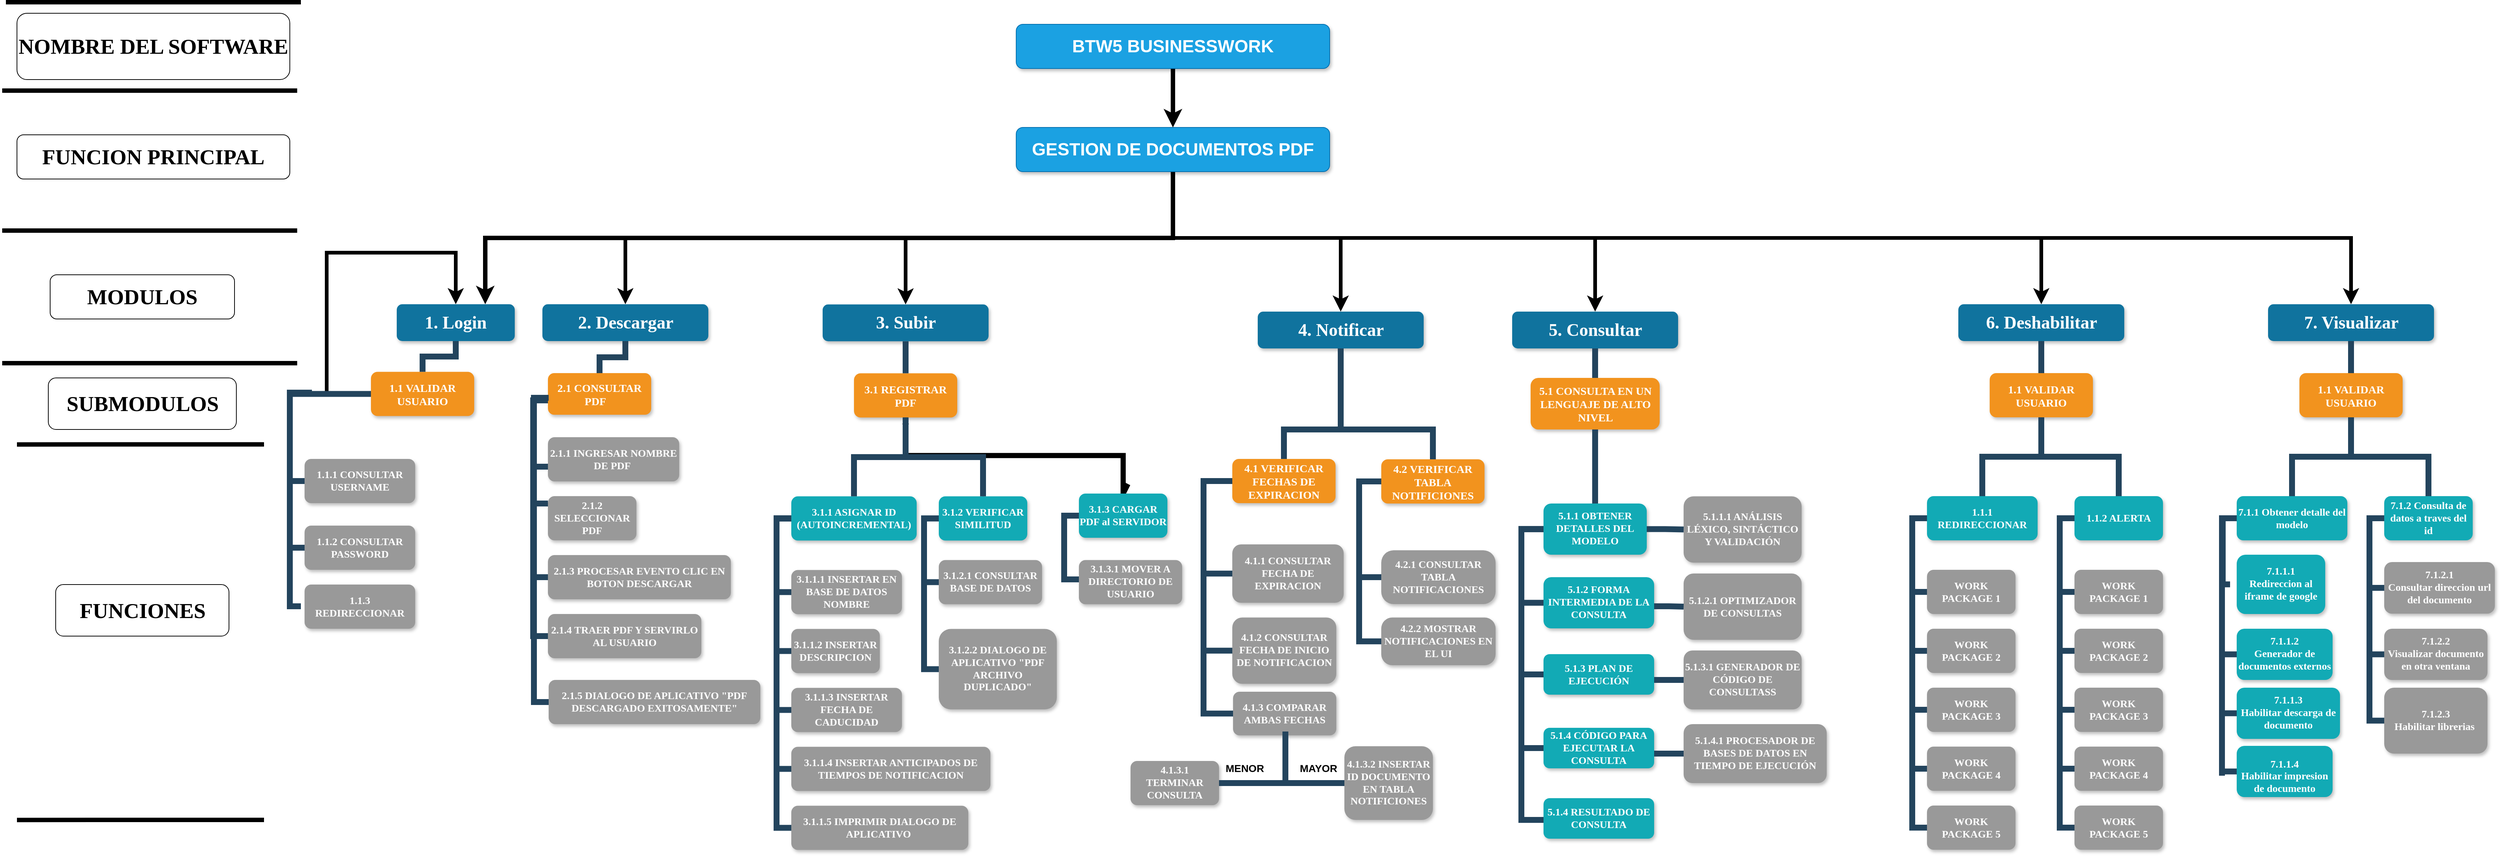 <mxfile version="13.10.3" type="github">
  <diagram name="Page-1" id="64c3da0e-402f-94eb-ee01-a36477274f13">
    <mxGraphModel dx="949" dy="2229" grid="1" gridSize="10" guides="1" tooltips="1" connect="1" arrows="1" fold="1" page="1" pageScale="1" pageWidth="1169" pageHeight="826" background="#ffffff" math="0" shadow="0">
      <root>
        <mxCell id="0" />
        <mxCell id="1" parent="0" />
        <mxCell id="2" value="1. Login" style="whiteSpace=wrap;rounded=1;shadow=1;fillColor=#10739E;strokeColor=none;fontColor=#FFFFFF;fontStyle=1;fontSize=24;fontFamily=Verdana;" parent="1" vertex="1">
          <mxGeometry x="565" y="-700" width="160" height="50" as="geometry" />
        </mxCell>
        <mxCell id="E-M19BCUzTmZ8NUMA22a-414" style="edgeStyle=orthogonalEdgeStyle;rounded=0;jumpSize=17;orthogonalLoop=1;jettySize=auto;html=1;exitX=0;exitY=0.5;exitDx=0;exitDy=0;entryX=0.5;entryY=0;entryDx=0;entryDy=0;strokeWidth=5;fontFamily=Verdana;fontSize=14;" parent="1" source="7" target="2" edge="1">
          <mxGeometry relative="1" as="geometry">
            <Array as="points">
              <mxPoint x="470" y="-577" />
              <mxPoint x="470" y="-770" />
              <mxPoint x="645" y="-770" />
            </Array>
          </mxGeometry>
        </mxCell>
        <mxCell id="7" value="1.1 VALIDAR USUARIO" style="whiteSpace=wrap;rounded=1;fillColor=#F2931E;strokeColor=none;shadow=1;fontColor=#FFFFFF;fontStyle=1;fontSize=15;fontFamily=Verdana;" parent="1" vertex="1">
          <mxGeometry x="530" y="-608.25" width="140" height="60" as="geometry" />
        </mxCell>
        <mxCell id="155" value="1.1.1 CONSULTAR USERNAME" style="whiteSpace=wrap;rounded=1;strokeColor=none;shadow=1;fontColor=#FFFFFF;fontStyle=1;fontFamily=Verdana;fontSize=14;fillColor=#999999;" parent="1" vertex="1">
          <mxGeometry x="440" y="-490" width="150" height="60" as="geometry" />
        </mxCell>
        <mxCell id="232" value="" style="edgeStyle=elbowEdgeStyle;elbow=vertical;rounded=0;fontColor=#000000;endArrow=none;endFill=0;strokeWidth=8;strokeColor=#23445D;fontFamily=Verdana;" parent="1" source="2" target="7" edge="1">
          <mxGeometry width="100" height="100" relative="1" as="geometry">
            <mxPoint x="405" y="170" as="sourcePoint" />
            <mxPoint x="505" y="70" as="targetPoint" />
          </mxGeometry>
        </mxCell>
        <mxCell id="E-M19BCUzTmZ8NUMA22a-300" style="edgeStyle=orthogonalEdgeStyle;rounded=0;jumpSize=17;orthogonalLoop=1;jettySize=auto;html=1;exitX=0.5;exitY=1;exitDx=0;exitDy=0;entryX=0.5;entryY=0;entryDx=0;entryDy=0;strokeWidth=5;fontFamily=Verdana;fontSize=14;" parent="1" source="E-M19BCUzTmZ8NUMA22a-234" target="E-M19BCUzTmZ8NUMA22a-272" edge="1">
          <mxGeometry relative="1" as="geometry" />
        </mxCell>
        <mxCell id="E-M19BCUzTmZ8NUMA22a-328" style="edgeStyle=orthogonalEdgeStyle;rounded=0;jumpSize=17;orthogonalLoop=1;jettySize=auto;html=1;exitX=0.5;exitY=1;exitDx=0;exitDy=0;entryX=0.5;entryY=0;entryDx=0;entryDy=0;strokeWidth=5;fontFamily=Verdana;fontSize=14;" parent="1" source="E-M19BCUzTmZ8NUMA22a-234" target="E-M19BCUzTmZ8NUMA22a-301" edge="1">
          <mxGeometry relative="1" as="geometry" />
        </mxCell>
        <mxCell id="E-M19BCUzTmZ8NUMA22a-356" style="edgeStyle=orthogonalEdgeStyle;rounded=0;jumpSize=17;orthogonalLoop=1;jettySize=auto;html=1;exitX=0.5;exitY=1;exitDx=0;exitDy=0;strokeWidth=5;fontFamily=Verdana;fontSize=14;" parent="1" source="E-M19BCUzTmZ8NUMA22a-234" target="E-M19BCUzTmZ8NUMA22a-329" edge="1">
          <mxGeometry relative="1" as="geometry">
            <Array as="points">
              <mxPoint x="1618" y="-790" />
              <mxPoint x="1845" y="-790" />
            </Array>
          </mxGeometry>
        </mxCell>
        <mxCell id="E-M19BCUzTmZ8NUMA22a-384" style="edgeStyle=orthogonalEdgeStyle;rounded=0;jumpSize=17;orthogonalLoop=1;jettySize=auto;html=1;exitX=0.5;exitY=1;exitDx=0;exitDy=0;strokeWidth=5;fontFamily=Verdana;fontSize=14;entryX=0.5;entryY=0;entryDx=0;entryDy=0;" parent="1" source="E-M19BCUzTmZ8NUMA22a-234" target="E-M19BCUzTmZ8NUMA22a-357" edge="1">
          <mxGeometry relative="1" as="geometry">
            <Array as="points">
              <mxPoint x="1618" y="-790" />
              <mxPoint x="2190" y="-790" />
            </Array>
          </mxGeometry>
        </mxCell>
        <mxCell id="E-M19BCUzTmZ8NUMA22a-413" style="edgeStyle=orthogonalEdgeStyle;rounded=0;jumpSize=17;orthogonalLoop=1;jettySize=auto;html=1;exitX=0.5;exitY=1;exitDx=0;exitDy=0;entryX=0.5;entryY=0;entryDx=0;entryDy=0;strokeWidth=5;fontFamily=Verdana;fontSize=14;" parent="1" source="E-M19BCUzTmZ8NUMA22a-234" target="E-M19BCUzTmZ8NUMA22a-386" edge="1">
          <mxGeometry relative="1" as="geometry" />
        </mxCell>
        <mxCell id="E-M19BCUzTmZ8NUMA22a-444" style="edgeStyle=orthogonalEdgeStyle;rounded=0;jumpSize=17;orthogonalLoop=1;jettySize=auto;html=1;exitX=0.5;exitY=1;exitDx=0;exitDy=0;strokeWidth=5;fontFamily=Verdana;fontSize=14;" parent="1" source="E-M19BCUzTmZ8NUMA22a-234" target="E-M19BCUzTmZ8NUMA22a-417" edge="1">
          <mxGeometry relative="1" as="geometry">
            <Array as="points">
              <mxPoint x="1618" y="-790" />
              <mxPoint x="3215" y="-790" />
            </Array>
          </mxGeometry>
        </mxCell>
        <mxCell id="sqdm2ydsF2TvAnO9mzsJ-236" style="edgeStyle=orthogonalEdgeStyle;rounded=0;orthogonalLoop=1;jettySize=auto;html=1;exitX=0.5;exitY=1;exitDx=0;exitDy=0;entryX=0.75;entryY=0;entryDx=0;entryDy=0;strokeWidth=6;" parent="1" source="E-M19BCUzTmZ8NUMA22a-234" target="2" edge="1">
          <mxGeometry relative="1" as="geometry" />
        </mxCell>
        <mxCell id="E-M19BCUzTmZ8NUMA22a-234" value="GESTION DE DOCUMENTOS PDF" style="whiteSpace=wrap;rounded=1;shadow=1;fillColor=#1ba1e2;strokeColor=#006EAF;fontStyle=1;fontSize=24;fontColor=#ffffff;" parent="1" vertex="1">
          <mxGeometry x="1405" y="-940" width="425" height="60" as="geometry" />
        </mxCell>
        <mxCell id="E-M19BCUzTmZ8NUMA22a-272" value="2. Descargar" style="whiteSpace=wrap;rounded=1;shadow=1;fillColor=#10739E;strokeColor=none;fontColor=#FFFFFF;fontStyle=1;fontSize=24;fontFamily=Verdana;" parent="1" vertex="1">
          <mxGeometry x="762.5" y="-700" width="225" height="50" as="geometry" />
        </mxCell>
        <mxCell id="E-M19BCUzTmZ8NUMA22a-273" value="2.1 CONSULTAR PDF   " style="whiteSpace=wrap;rounded=1;fillColor=#F2931E;strokeColor=none;shadow=1;fontColor=#FFFFFF;fontStyle=1;fontSize=15;fontFamily=Verdana;" parent="1" vertex="1">
          <mxGeometry x="770" y="-606.5" width="140" height="56.5" as="geometry" />
        </mxCell>
        <mxCell id="E-M19BCUzTmZ8NUMA22a-277" value="2.1.1 INGRESAR NOMBRE DE PDF " style="whiteSpace=wrap;rounded=1;fillColor=#999999;strokeColor=none;shadow=1;fontColor=#FFFFFF;fontStyle=1;fontFamily=Verdana;fontSize=14;" parent="1" vertex="1">
          <mxGeometry x="770" y="-519.5" width="178" height="60" as="geometry" />
        </mxCell>
        <mxCell id="E-M19BCUzTmZ8NUMA22a-278" value="2.1.2 SELECCIONAR PDF" style="whiteSpace=wrap;rounded=1;fillColor=#999999;strokeColor=none;shadow=1;fontColor=#FFFFFF;fontStyle=1;fontFamily=Verdana;fontSize=14;" parent="1" vertex="1">
          <mxGeometry x="770.0" y="-439.5" width="120" height="60" as="geometry" />
        </mxCell>
        <mxCell id="E-M19BCUzTmZ8NUMA22a-279" value="2.1.3 PROCESAR EVENTO CLIC EN BOTON DESCARGAR" style="whiteSpace=wrap;rounded=1;fillColor=#999999;strokeColor=none;shadow=1;fontColor=#FFFFFF;fontStyle=1;fontFamily=Verdana;fontSize=14;" parent="1" vertex="1">
          <mxGeometry x="770" y="-359.5" width="248" height="60" as="geometry" />
        </mxCell>
        <mxCell id="E-M19BCUzTmZ8NUMA22a-280" value="2.1.4 TRAER PDF Y SERVIRLO AL USUARIO" style="whiteSpace=wrap;rounded=1;fillColor=#999999;strokeColor=none;shadow=1;fontColor=#FFFFFF;fontStyle=1;fontFamily=Verdana;fontSize=14;" parent="1" vertex="1">
          <mxGeometry x="770" y="-279.5" width="208" height="60" as="geometry" />
        </mxCell>
        <mxCell id="E-M19BCUzTmZ8NUMA22a-287" value="" style="edgeStyle=elbowEdgeStyle;elbow=horizontal;rounded=0;fontColor=#000000;endArrow=none;endFill=0;strokeWidth=8;strokeColor=#23445D;fontStyle=1;fontFamily=Verdana;fontSize=14;" parent="1" target="E-M19BCUzTmZ8NUMA22a-277" edge="1">
          <mxGeometry width="100" height="100" relative="1" as="geometry">
            <mxPoint x="770" y="-569.5" as="sourcePoint" />
            <mxPoint x="760.0" y="-389.5" as="targetPoint" />
            <Array as="points">
              <mxPoint x="750" y="-479.5" />
            </Array>
          </mxGeometry>
        </mxCell>
        <mxCell id="E-M19BCUzTmZ8NUMA22a-288" value="" style="edgeStyle=elbowEdgeStyle;elbow=horizontal;rounded=0;fontColor=#000000;endArrow=none;endFill=0;strokeWidth=8;strokeColor=#23445D;fontStyle=1;fontFamily=Verdana;fontSize=14;" parent="1" target="E-M19BCUzTmZ8NUMA22a-280" edge="1">
          <mxGeometry width="100" height="100" relative="1" as="geometry">
            <mxPoint x="770" y="-569.5" as="sourcePoint" />
            <mxPoint x="760" y="-149.5" as="targetPoint" />
            <Array as="points">
              <mxPoint x="750" y="-349.5" />
            </Array>
          </mxGeometry>
        </mxCell>
        <mxCell id="E-M19BCUzTmZ8NUMA22a-289" value="" style="edgeStyle=elbowEdgeStyle;elbow=horizontal;rounded=0;fontColor=#000000;endArrow=none;endFill=0;strokeWidth=8;strokeColor=#23445D;fontStyle=1;fontFamily=Verdana;fontSize=14;" parent="1" target="E-M19BCUzTmZ8NUMA22a-279" edge="1">
          <mxGeometry width="100" height="100" relative="1" as="geometry">
            <mxPoint x="770" y="-569.5" as="sourcePoint" />
            <mxPoint x="760" y="-229.5" as="targetPoint" />
            <Array as="points">
              <mxPoint x="750" y="-399.5" />
            </Array>
          </mxGeometry>
        </mxCell>
        <mxCell id="E-M19BCUzTmZ8NUMA22a-290" value="" style="edgeStyle=elbowEdgeStyle;elbow=horizontal;rounded=0;fontColor=#000000;endArrow=none;endFill=0;strokeWidth=8;strokeColor=#23445D;fontStyle=1;fontFamily=Verdana;fontSize=14;" parent="1" target="E-M19BCUzTmZ8NUMA22a-278" edge="1">
          <mxGeometry width="100" height="100" relative="1" as="geometry">
            <mxPoint x="770" y="-569.5" as="sourcePoint" />
            <mxPoint x="760.0" y="-309.5" as="targetPoint" />
            <Array as="points">
              <mxPoint x="750" y="-429.5" />
            </Array>
          </mxGeometry>
        </mxCell>
        <mxCell id="E-M19BCUzTmZ8NUMA22a-298" value="" style="edgeStyle=elbowEdgeStyle;elbow=vertical;rounded=0;fontColor=#000000;endArrow=none;endFill=0;strokeWidth=8;strokeColor=#23445D;fontFamily=Verdana;" parent="1" source="E-M19BCUzTmZ8NUMA22a-272" target="E-M19BCUzTmZ8NUMA22a-273" edge="1">
          <mxGeometry width="100" height="100" relative="1" as="geometry">
            <mxPoint x="650" y="170" as="sourcePoint" />
            <mxPoint x="750" y="70" as="targetPoint" />
          </mxGeometry>
        </mxCell>
        <mxCell id="E-M19BCUzTmZ8NUMA22a-301" value="3. Subir" style="whiteSpace=wrap;rounded=1;shadow=1;fillColor=#10739E;strokeColor=none;fontColor=#FFFFFF;fontStyle=1;fontSize=24;fontFamily=Verdana;" parent="1" vertex="1">
          <mxGeometry x="1142.5" y="-699.75" width="225" height="50" as="geometry" />
        </mxCell>
        <mxCell id="sqdm2ydsF2TvAnO9mzsJ-252" style="edgeStyle=orthogonalEdgeStyle;rounded=0;orthogonalLoop=1;jettySize=auto;html=1;exitX=0.5;exitY=1;exitDx=0;exitDy=0;entryX=0.5;entryY=0;entryDx=0;entryDy=0;strokeWidth=7;fontFamily=Tahoma;fontSize=29;endArrow=openAsync;endFill=0;" parent="1" source="E-M19BCUzTmZ8NUMA22a-302" target="sqdm2ydsF2TvAnO9mzsJ-251" edge="1">
          <mxGeometry relative="1" as="geometry" />
        </mxCell>
        <mxCell id="E-M19BCUzTmZ8NUMA22a-302" value="3.1 REGISTRAR PDF" style="whiteSpace=wrap;rounded=1;fillColor=#F2931E;strokeColor=none;shadow=1;fontColor=#FFFFFF;fontStyle=1;fontSize=15;fontFamily=Verdana;" parent="1" vertex="1">
          <mxGeometry x="1185" y="-606.25" width="140" height="60" as="geometry" />
        </mxCell>
        <mxCell id="E-M19BCUzTmZ8NUMA22a-303" value="3.1.1 ASIGNAR ID (AUTOINCREMENTAL)" style="whiteSpace=wrap;rounded=1;fillColor=#12AAB5;strokeColor=none;shadow=1;fontColor=#FFFFFF;fontStyle=1;fontFamily=Verdana;fontSize=14;" parent="1" vertex="1">
          <mxGeometry x="1100" y="-439.25" width="170" height="60" as="geometry" />
        </mxCell>
        <mxCell id="sqdm2ydsF2TvAnO9mzsJ-234" value="" style="edgeStyle=orthogonalEdgeStyle;rounded=0;orthogonalLoop=1;jettySize=auto;html=1;" parent="1" source="E-M19BCUzTmZ8NUMA22a-304" target="E-M19BCUzTmZ8NUMA22a-302" edge="1">
          <mxGeometry relative="1" as="geometry" />
        </mxCell>
        <mxCell id="E-M19BCUzTmZ8NUMA22a-304" value="3.1.2 VERIFICAR SIMILITUD" style="whiteSpace=wrap;rounded=1;fillColor=#12AAB5;strokeColor=none;shadow=1;fontColor=#FFFFFF;fontStyle=1;fontFamily=Verdana;fontSize=14;" parent="1" vertex="1">
          <mxGeometry x="1300.0" y="-439.25" width="120" height="60" as="geometry" />
        </mxCell>
        <mxCell id="E-M19BCUzTmZ8NUMA22a-305" value="3.1.1.1 INSERTAR EN BASE DE DATOS NOMBRE" style="whiteSpace=wrap;rounded=1;fillColor=#999999;strokeColor=none;shadow=1;fontColor=#FFFFFF;fontStyle=1;fontFamily=Verdana;fontSize=14;" parent="1" vertex="1">
          <mxGeometry x="1100" y="-339.25" width="150" height="60" as="geometry" />
        </mxCell>
        <mxCell id="E-M19BCUzTmZ8NUMA22a-306" value="3.1.1.2 INSERTAR DESCRIPCION" style="whiteSpace=wrap;rounded=1;fillColor=#999999;strokeColor=none;shadow=1;fontColor=#FFFFFF;fontStyle=1;fontFamily=Verdana;fontSize=14;" parent="1" vertex="1">
          <mxGeometry x="1100" y="-259.25" width="120" height="60" as="geometry" />
        </mxCell>
        <mxCell id="E-M19BCUzTmZ8NUMA22a-307" value="3.1.1.3 INSERTAR FECHA DE CADUCIDAD" style="whiteSpace=wrap;rounded=1;fillColor=#999999;strokeColor=none;shadow=1;fontColor=#FFFFFF;fontStyle=1;fontFamily=Verdana;fontSize=14;" parent="1" vertex="1">
          <mxGeometry x="1100" y="-179.25" width="150" height="60" as="geometry" />
        </mxCell>
        <mxCell id="E-M19BCUzTmZ8NUMA22a-308" value="3.1.1.4 INSERTAR ANTICIPADOS DE TIEMPOS DE NOTIFICACION" style="whiteSpace=wrap;rounded=1;fillColor=#999999;strokeColor=none;shadow=1;fontColor=#FFFFFF;fontStyle=1;fontFamily=Verdana;fontSize=14;" parent="1" vertex="1">
          <mxGeometry x="1100" y="-99.25" width="270" height="60" as="geometry" />
        </mxCell>
        <mxCell id="E-M19BCUzTmZ8NUMA22a-309" value="3.1.1.5 IMPRIMIR DIALOGO DE APLICATIVO " style="whiteSpace=wrap;rounded=1;fillColor=#999999;strokeColor=none;shadow=1;fontColor=#FFFFFF;fontStyle=1;fontFamily=Verdana;fontSize=14;" parent="1" vertex="1">
          <mxGeometry x="1100" y="-19.25" width="240" height="60" as="geometry" />
        </mxCell>
        <mxCell id="E-M19BCUzTmZ8NUMA22a-310" value="3.1.2.1 CONSULTAR BASE DE DATOS" style="whiteSpace=wrap;rounded=1;fillColor=#999999;strokeColor=none;shadow=1;fontColor=#FFFFFF;fontStyle=1;fontFamily=Verdana;fontSize=14;" parent="1" vertex="1">
          <mxGeometry x="1300" y="-352.75" width="140" height="60" as="geometry" />
        </mxCell>
        <mxCell id="E-M19BCUzTmZ8NUMA22a-311" value="3.1.2.2 DIALOGO DE APLICATIVO &quot;PDF ARCHIVO DUPLICADO&quot;" style="whiteSpace=wrap;rounded=1;fillColor=#999999;strokeColor=none;shadow=1;fontColor=#FFFFFF;fontStyle=1;fontFamily=Verdana;fontSize=14;" parent="1" vertex="1">
          <mxGeometry x="1300" y="-259.25" width="160" height="109.25" as="geometry" />
        </mxCell>
        <mxCell id="E-M19BCUzTmZ8NUMA22a-315" value="" style="edgeStyle=elbowEdgeStyle;elbow=horizontal;rounded=0;fontColor=#000000;endArrow=none;endFill=0;strokeWidth=8;strokeColor=#23445D;fontStyle=1;fontFamily=Verdana;fontSize=14;" parent="1" source="E-M19BCUzTmZ8NUMA22a-303" target="E-M19BCUzTmZ8NUMA22a-305" edge="1">
          <mxGeometry width="100" height="100" relative="1" as="geometry">
            <mxPoint x="1080" y="-409.25" as="sourcePoint" />
            <mxPoint x="1090.0" y="-309.25" as="targetPoint" />
            <Array as="points">
              <mxPoint x="1080" y="-359.25" />
            </Array>
          </mxGeometry>
        </mxCell>
        <mxCell id="E-M19BCUzTmZ8NUMA22a-316" value="" style="edgeStyle=elbowEdgeStyle;elbow=horizontal;rounded=0;fontColor=#000000;endArrow=none;endFill=0;strokeWidth=8;strokeColor=#23445D;fontStyle=1;fontFamily=Verdana;fontSize=14;" parent="1" source="E-M19BCUzTmZ8NUMA22a-303" target="E-M19BCUzTmZ8NUMA22a-306" edge="1">
          <mxGeometry width="100" height="100" relative="1" as="geometry">
            <mxPoint x="1090" y="-409.25" as="sourcePoint" />
            <mxPoint x="1090.0" y="-229.25" as="targetPoint" />
            <Array as="points">
              <mxPoint x="1080" y="-319.25" />
            </Array>
          </mxGeometry>
        </mxCell>
        <mxCell id="E-M19BCUzTmZ8NUMA22a-317" value="" style="edgeStyle=elbowEdgeStyle;elbow=horizontal;rounded=0;fontColor=#000000;endArrow=none;endFill=0;strokeWidth=8;strokeColor=#23445D;fontStyle=1;fontFamily=Verdana;fontSize=14;" parent="1" source="E-M19BCUzTmZ8NUMA22a-303" target="E-M19BCUzTmZ8NUMA22a-309" edge="1">
          <mxGeometry width="100" height="100" relative="1" as="geometry">
            <mxPoint x="1090" y="-409.25" as="sourcePoint" />
            <mxPoint x="1090" y="10.75" as="targetPoint" />
            <Array as="points">
              <mxPoint x="1080" y="-189.25" />
            </Array>
          </mxGeometry>
        </mxCell>
        <mxCell id="E-M19BCUzTmZ8NUMA22a-318" value="" style="edgeStyle=elbowEdgeStyle;elbow=horizontal;rounded=0;fontColor=#000000;endArrow=none;endFill=0;strokeWidth=8;strokeColor=#23445D;fontStyle=1;fontFamily=Verdana;fontSize=14;" parent="1" source="E-M19BCUzTmZ8NUMA22a-303" target="E-M19BCUzTmZ8NUMA22a-308" edge="1">
          <mxGeometry width="100" height="100" relative="1" as="geometry">
            <mxPoint x="1090" y="-409.25" as="sourcePoint" />
            <mxPoint x="1090" y="-69.25" as="targetPoint" />
            <Array as="points">
              <mxPoint x="1080" y="-239.25" />
            </Array>
          </mxGeometry>
        </mxCell>
        <mxCell id="E-M19BCUzTmZ8NUMA22a-319" value="" style="edgeStyle=elbowEdgeStyle;elbow=horizontal;rounded=0;fontColor=#000000;endArrow=none;endFill=0;strokeWidth=8;strokeColor=#23445D;fontStyle=1;fontFamily=Verdana;fontSize=14;" parent="1" source="E-M19BCUzTmZ8NUMA22a-303" target="E-M19BCUzTmZ8NUMA22a-307" edge="1">
          <mxGeometry width="100" height="100" relative="1" as="geometry">
            <mxPoint x="1090" y="-409.25" as="sourcePoint" />
            <mxPoint x="1090.0" y="-149.25" as="targetPoint" />
            <Array as="points">
              <mxPoint x="1080" y="-269.25" />
            </Array>
          </mxGeometry>
        </mxCell>
        <mxCell id="E-M19BCUzTmZ8NUMA22a-320" value="" style="edgeStyle=elbowEdgeStyle;elbow=horizontal;rounded=0;fontColor=#000000;endArrow=none;endFill=0;strokeWidth=8;strokeColor=#23445D;fontStyle=1;fontFamily=Verdana;fontSize=14;" parent="1" source="E-M19BCUzTmZ8NUMA22a-304" target="E-M19BCUzTmZ8NUMA22a-310" edge="1">
          <mxGeometry width="100" height="100" relative="1" as="geometry">
            <mxPoint x="1270" y="-409.25" as="sourcePoint" />
            <mxPoint x="1280.0" y="-309.25" as="targetPoint" />
            <Array as="points">
              <mxPoint x="1280" y="-359.25" />
            </Array>
          </mxGeometry>
        </mxCell>
        <mxCell id="E-M19BCUzTmZ8NUMA22a-321" value="" style="edgeStyle=elbowEdgeStyle;elbow=horizontal;rounded=0;fontColor=#000000;endArrow=none;endFill=0;strokeWidth=8;strokeColor=#23445D;fontStyle=1;fontFamily=Verdana;fontSize=14;" parent="1" source="E-M19BCUzTmZ8NUMA22a-304" target="E-M19BCUzTmZ8NUMA22a-311" edge="1">
          <mxGeometry width="100" height="100" relative="1" as="geometry">
            <mxPoint x="1280" y="-409.25" as="sourcePoint" />
            <mxPoint x="1280.0" y="-229.25" as="targetPoint" />
            <Array as="points">
              <mxPoint x="1280" y="-319.25" />
            </Array>
          </mxGeometry>
        </mxCell>
        <mxCell id="E-M19BCUzTmZ8NUMA22a-325" value="" style="edgeStyle=elbowEdgeStyle;elbow=vertical;rounded=0;fontColor=#000000;endArrow=none;endFill=0;strokeWidth=8;strokeColor=#23445D;fontStyle=1;fontFamily=Verdana;" parent="1" source="E-M19BCUzTmZ8NUMA22a-302" target="E-M19BCUzTmZ8NUMA22a-303" edge="1">
          <mxGeometry width="100" height="100" relative="1" as="geometry">
            <mxPoint x="1925" y="93.75" as="sourcePoint" />
            <mxPoint x="1825" y="-16.25" as="targetPoint" />
          </mxGeometry>
        </mxCell>
        <mxCell id="E-M19BCUzTmZ8NUMA22a-326" value="" style="edgeStyle=elbowEdgeStyle;elbow=vertical;rounded=0;fontColor=#000000;endArrow=none;endFill=0;strokeWidth=8;strokeColor=#23445D;fontStyle=1;fontFamily=Verdana;" parent="1" source="E-M19BCUzTmZ8NUMA22a-302" target="E-M19BCUzTmZ8NUMA22a-304" edge="1">
          <mxGeometry width="100" height="100" relative="1" as="geometry">
            <mxPoint x="2015" y="83.75" as="sourcePoint" />
            <mxPoint x="2115" y="-16.25" as="targetPoint" />
          </mxGeometry>
        </mxCell>
        <mxCell id="E-M19BCUzTmZ8NUMA22a-327" value="" style="edgeStyle=elbowEdgeStyle;elbow=vertical;rounded=0;fontColor=#000000;endArrow=none;endFill=0;strokeWidth=8;strokeColor=#23445D;fontFamily=Verdana;" parent="1" source="E-M19BCUzTmZ8NUMA22a-301" target="E-M19BCUzTmZ8NUMA22a-302" edge="1">
          <mxGeometry width="100" height="100" relative="1" as="geometry">
            <mxPoint x="1030" y="170.25" as="sourcePoint" />
            <mxPoint x="1130" y="70.25" as="targetPoint" />
          </mxGeometry>
        </mxCell>
        <mxCell id="E-M19BCUzTmZ8NUMA22a-329" value="4. Notificar" style="whiteSpace=wrap;rounded=1;shadow=1;fillColor=#10739E;strokeColor=none;fontColor=#FFFFFF;fontStyle=1;fontSize=24;fontFamily=Verdana;" parent="1" vertex="1">
          <mxGeometry x="1732.5" y="-690" width="225" height="50" as="geometry" />
        </mxCell>
        <mxCell id="E-M19BCUzTmZ8NUMA22a-357" value="5. Consultar" style="whiteSpace=wrap;rounded=1;shadow=1;fillColor=#10739E;strokeColor=none;fontColor=#FFFFFF;fontStyle=1;fontSize=24;fontFamily=Verdana;" parent="1" vertex="1">
          <mxGeometry x="2077.5" y="-690" width="225" height="50" as="geometry" />
        </mxCell>
        <mxCell id="E-M19BCUzTmZ8NUMA22a-358" value="5.1 CONSULTA EN UN LENGUAJE DE ALTO NIVEL" style="whiteSpace=wrap;rounded=1;fillColor=#F2931E;strokeColor=none;shadow=1;fontColor=#FFFFFF;fontStyle=1;fontSize=15;fontFamily=Verdana;" parent="1" vertex="1">
          <mxGeometry x="2102.5" y="-600" width="175" height="70" as="geometry" />
        </mxCell>
        <mxCell id="E-M19BCUzTmZ8NUMA22a-359" value="5.1.1 OBTENER DETALLES DEL MODELO" style="whiteSpace=wrap;rounded=1;fillColor=#12AAB5;strokeColor=none;shadow=1;fontColor=#FFFFFF;fontStyle=1;fontFamily=Verdana;fontSize=14;" parent="1" vertex="1">
          <mxGeometry x="2120" y="-429.5" width="140" height="69.5" as="geometry" />
        </mxCell>
        <mxCell id="E-M19BCUzTmZ8NUMA22a-360" value="5.1.2 FORMA INTERMEDIA DE LA CONSULTA" style="whiteSpace=wrap;rounded=1;fillColor=#12AAB5;strokeColor=none;shadow=1;fontColor=#FFFFFF;fontStyle=1;fontFamily=Verdana;fontSize=14;" parent="1" vertex="1">
          <mxGeometry x="2120" y="-329.5" width="150" height="69.5" as="geometry" />
        </mxCell>
        <mxCell id="E-M19BCUzTmZ8NUMA22a-361" value="5.1.1.1 ANÁLISIS LÉXICO, SINTÁCTICO Y VALIDACIÓN" style="whiteSpace=wrap;rounded=1;fillColor=#999999;strokeColor=none;shadow=1;fontColor=#FFFFFF;fontStyle=1;fontFamily=Verdana;fontSize=14;" parent="1" vertex="1">
          <mxGeometry x="2310" y="-439.25" width="160" height="90" as="geometry" />
        </mxCell>
        <mxCell id="E-M19BCUzTmZ8NUMA22a-372" value="" style="edgeStyle=elbowEdgeStyle;elbow=horizontal;rounded=0;fontColor=#000000;endArrow=none;endFill=0;strokeWidth=8;strokeColor=#23445D;fontStyle=1;fontFamily=Verdana;fontSize=14;entryX=0;entryY=0.5;entryDx=0;entryDy=0;" parent="1" source="E-M19BCUzTmZ8NUMA22a-359" target="E-M19BCUzTmZ8NUMA22a-360" edge="1">
          <mxGeometry width="100" height="100" relative="1" as="geometry">
            <mxPoint x="2100" y="-399.5" as="sourcePoint" />
            <mxPoint x="2110" y="-219.5" as="targetPoint" />
            <Array as="points">
              <mxPoint x="2090" y="-309.5" />
            </Array>
          </mxGeometry>
        </mxCell>
        <mxCell id="E-M19BCUzTmZ8NUMA22a-373" value="" style="edgeStyle=elbowEdgeStyle;elbow=horizontal;rounded=0;fontColor=#000000;endArrow=none;endFill=0;strokeWidth=8;strokeColor=#23445D;fontStyle=1;fontFamily=Verdana;fontSize=14;" parent="1" source="E-M19BCUzTmZ8NUMA22a-359" edge="1">
          <mxGeometry width="100" height="100" relative="1" as="geometry">
            <mxPoint x="2100" y="-399.5" as="sourcePoint" />
            <mxPoint x="2120" as="targetPoint" />
            <Array as="points">
              <mxPoint x="2090" y="-179.5" />
            </Array>
          </mxGeometry>
        </mxCell>
        <mxCell id="E-M19BCUzTmZ8NUMA22a-374" value="" style="edgeStyle=elbowEdgeStyle;elbow=horizontal;rounded=0;fontColor=#000000;endArrow=none;endFill=0;strokeWidth=8;strokeColor=#23445D;fontStyle=1;fontFamily=Verdana;fontSize=14;entryX=0;entryY=0.5;entryDx=0;entryDy=0;" parent="1" source="E-M19BCUzTmZ8NUMA22a-359" target="BTncwBbobFxB5JIf2_1C-247" edge="1">
          <mxGeometry width="100" height="100" relative="1" as="geometry">
            <mxPoint x="2100" y="-399.5" as="sourcePoint" />
            <mxPoint x="2110" y="-59.5" as="targetPoint" />
            <Array as="points">
              <mxPoint x="2090" y="-229.5" />
            </Array>
          </mxGeometry>
        </mxCell>
        <mxCell id="E-M19BCUzTmZ8NUMA22a-375" value="" style="edgeStyle=elbowEdgeStyle;elbow=horizontal;rounded=0;fontColor=#000000;endArrow=none;endFill=0;strokeWidth=8;strokeColor=#23445D;fontStyle=1;fontFamily=Verdana;fontSize=14;entryX=0;entryY=0.5;entryDx=0;entryDy=0;" parent="1" source="E-M19BCUzTmZ8NUMA22a-359" target="BTncwBbobFxB5JIf2_1C-244" edge="1">
          <mxGeometry width="100" height="100" relative="1" as="geometry">
            <mxPoint x="2100" y="-399.5" as="sourcePoint" />
            <mxPoint x="2110" y="-139.5" as="targetPoint" />
            <Array as="points">
              <mxPoint x="2090" y="-259.5" />
            </Array>
          </mxGeometry>
        </mxCell>
        <mxCell id="E-M19BCUzTmZ8NUMA22a-381" value="" style="edgeStyle=elbowEdgeStyle;elbow=vertical;rounded=0;fontColor=#000000;endArrow=none;endFill=0;strokeWidth=8;strokeColor=#23445D;fontStyle=1;fontFamily=Verdana;" parent="1" source="E-M19BCUzTmZ8NUMA22a-358" target="E-M19BCUzTmZ8NUMA22a-359" edge="1">
          <mxGeometry width="100" height="100" relative="1" as="geometry">
            <mxPoint x="2935" y="103.5" as="sourcePoint" />
            <mxPoint x="2835" y="-6.5" as="targetPoint" />
          </mxGeometry>
        </mxCell>
        <mxCell id="E-M19BCUzTmZ8NUMA22a-383" value="" style="edgeStyle=elbowEdgeStyle;elbow=vertical;rounded=0;fontColor=#000000;endArrow=none;endFill=0;strokeWidth=8;strokeColor=#23445D;fontFamily=Verdana;" parent="1" source="E-M19BCUzTmZ8NUMA22a-357" target="E-M19BCUzTmZ8NUMA22a-358" edge="1">
          <mxGeometry width="100" height="100" relative="1" as="geometry">
            <mxPoint x="1965" y="180" as="sourcePoint" />
            <mxPoint x="2065" y="80" as="targetPoint" />
          </mxGeometry>
        </mxCell>
        <mxCell id="E-M19BCUzTmZ8NUMA22a-386" value="6. Deshabilitar" style="whiteSpace=wrap;rounded=1;shadow=1;fillColor=#10739E;strokeColor=none;fontColor=#FFFFFF;fontStyle=1;fontSize=24;fontFamily=Verdana;" parent="1" vertex="1">
          <mxGeometry x="2682.5" y="-700" width="225" height="50" as="geometry" />
        </mxCell>
        <mxCell id="E-M19BCUzTmZ8NUMA22a-387" value="1.1 VALIDAR USUARIO" style="whiteSpace=wrap;rounded=1;fillColor=#F2931E;strokeColor=none;shadow=1;fontColor=#FFFFFF;fontStyle=1;fontSize=15;fontFamily=Verdana;" parent="1" vertex="1">
          <mxGeometry x="2725" y="-606.5" width="140" height="60" as="geometry" />
        </mxCell>
        <mxCell id="E-M19BCUzTmZ8NUMA22a-388" value="1.1.1 REDIRECCIONAR" style="whiteSpace=wrap;rounded=1;fillColor=#12AAB5;strokeColor=none;shadow=1;fontColor=#FFFFFF;fontStyle=1;fontFamily=Verdana;fontSize=14;" parent="1" vertex="1">
          <mxGeometry x="2640" y="-439.5" width="150" height="60" as="geometry" />
        </mxCell>
        <mxCell id="E-M19BCUzTmZ8NUMA22a-389" value="1.1.2 ALERTA" style="whiteSpace=wrap;rounded=1;fillColor=#12AAB5;strokeColor=none;shadow=1;fontColor=#FFFFFF;fontStyle=1;fontFamily=Verdana;fontSize=14;" parent="1" vertex="1">
          <mxGeometry x="2840" y="-439.5" width="120" height="60" as="geometry" />
        </mxCell>
        <mxCell id="E-M19BCUzTmZ8NUMA22a-390" value="WORK&#xa;PACKAGE 1" style="whiteSpace=wrap;rounded=1;fillColor=#999999;strokeColor=none;shadow=1;fontColor=#FFFFFF;fontStyle=1;fontFamily=Verdana;fontSize=14;" parent="1" vertex="1">
          <mxGeometry x="2640" y="-339.5" width="120" height="60" as="geometry" />
        </mxCell>
        <mxCell id="E-M19BCUzTmZ8NUMA22a-391" value="WORK&#xa;PACKAGE 2" style="whiteSpace=wrap;rounded=1;fillColor=#999999;strokeColor=none;shadow=1;fontColor=#FFFFFF;fontStyle=1;fontFamily=Verdana;fontSize=14;" parent="1" vertex="1">
          <mxGeometry x="2640" y="-259.5" width="120" height="60" as="geometry" />
        </mxCell>
        <mxCell id="E-M19BCUzTmZ8NUMA22a-392" value="WORK&#xa;PACKAGE 3" style="whiteSpace=wrap;rounded=1;fillColor=#999999;strokeColor=none;shadow=1;fontColor=#FFFFFF;fontStyle=1;fontFamily=Verdana;fontSize=14;" parent="1" vertex="1">
          <mxGeometry x="2640" y="-179.5" width="120" height="60" as="geometry" />
        </mxCell>
        <mxCell id="E-M19BCUzTmZ8NUMA22a-393" value="WORK&#xa;PACKAGE 4" style="whiteSpace=wrap;rounded=1;fillColor=#999999;strokeColor=none;shadow=1;fontColor=#FFFFFF;fontStyle=1;fontFamily=Verdana;fontSize=14;" parent="1" vertex="1">
          <mxGeometry x="2640" y="-99.5" width="120" height="60" as="geometry" />
        </mxCell>
        <mxCell id="E-M19BCUzTmZ8NUMA22a-394" value="WORK&#xa;PACKAGE 5" style="whiteSpace=wrap;rounded=1;fillColor=#999999;strokeColor=none;shadow=1;fontColor=#FFFFFF;fontStyle=1;fontFamily=Verdana;fontSize=14;" parent="1" vertex="1">
          <mxGeometry x="2640" y="-19.5" width="120" height="60" as="geometry" />
        </mxCell>
        <mxCell id="E-M19BCUzTmZ8NUMA22a-395" value="WORK&#xa;PACKAGE 1" style="whiteSpace=wrap;rounded=1;fillColor=#999999;strokeColor=none;shadow=1;fontColor=#FFFFFF;fontStyle=1;fontFamily=Verdana;fontSize=14;" parent="1" vertex="1">
          <mxGeometry x="2840" y="-339.5" width="120" height="60" as="geometry" />
        </mxCell>
        <mxCell id="E-M19BCUzTmZ8NUMA22a-396" value="WORK&#xa;PACKAGE 2" style="whiteSpace=wrap;rounded=1;fillColor=#999999;strokeColor=none;shadow=1;fontColor=#FFFFFF;fontStyle=1;fontFamily=Verdana;fontSize=14;" parent="1" vertex="1">
          <mxGeometry x="2840.0" y="-259.5" width="120" height="60" as="geometry" />
        </mxCell>
        <mxCell id="E-M19BCUzTmZ8NUMA22a-397" value="WORK&#xa;PACKAGE 3" style="whiteSpace=wrap;rounded=1;fillColor=#999999;strokeColor=none;shadow=1;fontColor=#FFFFFF;fontStyle=1;fontFamily=Verdana;fontSize=14;" parent="1" vertex="1">
          <mxGeometry x="2840.0" y="-179.5" width="120" height="60" as="geometry" />
        </mxCell>
        <mxCell id="E-M19BCUzTmZ8NUMA22a-398" value="WORK&#xa;PACKAGE 4" style="whiteSpace=wrap;rounded=1;fillColor=#999999;strokeColor=none;shadow=1;fontColor=#FFFFFF;fontStyle=1;fontFamily=Verdana;fontSize=14;" parent="1" vertex="1">
          <mxGeometry x="2840.0" y="-99.5" width="120" height="60" as="geometry" />
        </mxCell>
        <mxCell id="E-M19BCUzTmZ8NUMA22a-399" value="WORK&#xa;PACKAGE 5" style="whiteSpace=wrap;rounded=1;fillColor=#999999;strokeColor=none;shadow=1;fontColor=#FFFFFF;fontStyle=1;fontFamily=Verdana;fontSize=14;" parent="1" vertex="1">
          <mxGeometry x="2840" y="-19.5" width="120" height="60" as="geometry" />
        </mxCell>
        <mxCell id="E-M19BCUzTmZ8NUMA22a-400" value="" style="edgeStyle=elbowEdgeStyle;elbow=horizontal;rounded=0;fontColor=#000000;endArrow=none;endFill=0;strokeWidth=8;strokeColor=#23445D;fontStyle=1;fontFamily=Verdana;fontSize=14;" parent="1" source="E-M19BCUzTmZ8NUMA22a-388" target="E-M19BCUzTmZ8NUMA22a-390" edge="1">
          <mxGeometry width="100" height="100" relative="1" as="geometry">
            <mxPoint x="2620" y="-409.5" as="sourcePoint" />
            <mxPoint x="2630.0" y="-309.5" as="targetPoint" />
            <Array as="points">
              <mxPoint x="2620" y="-359.5" />
            </Array>
          </mxGeometry>
        </mxCell>
        <mxCell id="E-M19BCUzTmZ8NUMA22a-401" value="" style="edgeStyle=elbowEdgeStyle;elbow=horizontal;rounded=0;fontColor=#000000;endArrow=none;endFill=0;strokeWidth=8;strokeColor=#23445D;fontStyle=1;fontFamily=Verdana;fontSize=14;" parent="1" source="E-M19BCUzTmZ8NUMA22a-388" target="E-M19BCUzTmZ8NUMA22a-391" edge="1">
          <mxGeometry width="100" height="100" relative="1" as="geometry">
            <mxPoint x="2630" y="-409.5" as="sourcePoint" />
            <mxPoint x="2630" y="-229.5" as="targetPoint" />
            <Array as="points">
              <mxPoint x="2620" y="-319.5" />
            </Array>
          </mxGeometry>
        </mxCell>
        <mxCell id="E-M19BCUzTmZ8NUMA22a-402" value="" style="edgeStyle=elbowEdgeStyle;elbow=horizontal;rounded=0;fontColor=#000000;endArrow=none;endFill=0;strokeWidth=8;strokeColor=#23445D;fontStyle=1;fontFamily=Verdana;fontSize=14;" parent="1" source="E-M19BCUzTmZ8NUMA22a-388" target="E-M19BCUzTmZ8NUMA22a-394" edge="1">
          <mxGeometry width="100" height="100" relative="1" as="geometry">
            <mxPoint x="2630" y="-409.5" as="sourcePoint" />
            <mxPoint x="2630" y="10.5" as="targetPoint" />
            <Array as="points">
              <mxPoint x="2620" y="-189.5" />
            </Array>
          </mxGeometry>
        </mxCell>
        <mxCell id="E-M19BCUzTmZ8NUMA22a-403" value="" style="edgeStyle=elbowEdgeStyle;elbow=horizontal;rounded=0;fontColor=#000000;endArrow=none;endFill=0;strokeWidth=8;strokeColor=#23445D;fontStyle=1;fontFamily=Verdana;fontSize=14;" parent="1" source="E-M19BCUzTmZ8NUMA22a-388" target="E-M19BCUzTmZ8NUMA22a-393" edge="1">
          <mxGeometry width="100" height="100" relative="1" as="geometry">
            <mxPoint x="2630" y="-409.5" as="sourcePoint" />
            <mxPoint x="2630" y="-69.5" as="targetPoint" />
            <Array as="points">
              <mxPoint x="2620" y="-239.5" />
            </Array>
          </mxGeometry>
        </mxCell>
        <mxCell id="E-M19BCUzTmZ8NUMA22a-404" value="" style="edgeStyle=elbowEdgeStyle;elbow=horizontal;rounded=0;fontColor=#000000;endArrow=none;endFill=0;strokeWidth=8;strokeColor=#23445D;fontStyle=1;fontFamily=Verdana;fontSize=14;" parent="1" source="E-M19BCUzTmZ8NUMA22a-388" target="E-M19BCUzTmZ8NUMA22a-392" edge="1">
          <mxGeometry width="100" height="100" relative="1" as="geometry">
            <mxPoint x="2630" y="-409.5" as="sourcePoint" />
            <mxPoint x="2630" y="-149.5" as="targetPoint" />
            <Array as="points">
              <mxPoint x="2620" y="-269.5" />
            </Array>
          </mxGeometry>
        </mxCell>
        <mxCell id="E-M19BCUzTmZ8NUMA22a-405" value="" style="edgeStyle=elbowEdgeStyle;elbow=horizontal;rounded=0;fontColor=#000000;endArrow=none;endFill=0;strokeWidth=8;strokeColor=#23445D;fontStyle=1;fontFamily=Verdana;fontSize=14;" parent="1" source="E-M19BCUzTmZ8NUMA22a-389" target="E-M19BCUzTmZ8NUMA22a-395" edge="1">
          <mxGeometry width="100" height="100" relative="1" as="geometry">
            <mxPoint x="2810" y="-409.5" as="sourcePoint" />
            <mxPoint x="2820.0" y="-309.5" as="targetPoint" />
            <Array as="points">
              <mxPoint x="2820" y="-359.5" />
            </Array>
          </mxGeometry>
        </mxCell>
        <mxCell id="E-M19BCUzTmZ8NUMA22a-406" value="" style="edgeStyle=elbowEdgeStyle;elbow=horizontal;rounded=0;fontColor=#000000;endArrow=none;endFill=0;strokeWidth=8;strokeColor=#23445D;fontStyle=1;fontFamily=Verdana;fontSize=14;" parent="1" source="E-M19BCUzTmZ8NUMA22a-389" target="E-M19BCUzTmZ8NUMA22a-396" edge="1">
          <mxGeometry width="100" height="100" relative="1" as="geometry">
            <mxPoint x="2820" y="-409.5" as="sourcePoint" />
            <mxPoint x="2820" y="-229.5" as="targetPoint" />
            <Array as="points">
              <mxPoint x="2820" y="-319.5" />
            </Array>
          </mxGeometry>
        </mxCell>
        <mxCell id="E-M19BCUzTmZ8NUMA22a-407" value="" style="edgeStyle=elbowEdgeStyle;elbow=horizontal;rounded=0;fontColor=#000000;endArrow=none;endFill=0;strokeWidth=8;strokeColor=#23445D;fontStyle=1;fontFamily=Verdana;fontSize=14;" parent="1" source="E-M19BCUzTmZ8NUMA22a-389" target="E-M19BCUzTmZ8NUMA22a-399" edge="1">
          <mxGeometry width="100" height="100" relative="1" as="geometry">
            <mxPoint x="2820" y="-409.5" as="sourcePoint" />
            <mxPoint x="2820" y="10.5" as="targetPoint" />
            <Array as="points">
              <mxPoint x="2820" y="-199.5" />
            </Array>
          </mxGeometry>
        </mxCell>
        <mxCell id="E-M19BCUzTmZ8NUMA22a-408" value="" style="edgeStyle=elbowEdgeStyle;elbow=horizontal;rounded=0;fontColor=#000000;endArrow=none;endFill=0;strokeWidth=8;strokeColor=#23445D;fontStyle=1;fontFamily=Verdana;fontSize=14;" parent="1" source="E-M19BCUzTmZ8NUMA22a-389" target="E-M19BCUzTmZ8NUMA22a-398" edge="1">
          <mxGeometry width="100" height="100" relative="1" as="geometry">
            <mxPoint x="2820" y="-409.5" as="sourcePoint" />
            <mxPoint x="2820" y="-69.5" as="targetPoint" />
            <Array as="points">
              <mxPoint x="2820" y="-239.5" />
            </Array>
          </mxGeometry>
        </mxCell>
        <mxCell id="E-M19BCUzTmZ8NUMA22a-409" value="" style="edgeStyle=elbowEdgeStyle;elbow=horizontal;rounded=0;fontColor=#000000;endArrow=none;endFill=0;strokeWidth=8;strokeColor=#23445D;fontStyle=1;fontFamily=Verdana;fontSize=14;" parent="1" source="E-M19BCUzTmZ8NUMA22a-389" target="E-M19BCUzTmZ8NUMA22a-397" edge="1">
          <mxGeometry width="100" height="100" relative="1" as="geometry">
            <mxPoint x="2820" y="-409.5" as="sourcePoint" />
            <mxPoint x="2820" y="-149.5" as="targetPoint" />
            <Array as="points">
              <mxPoint x="2820" y="-269.5" />
            </Array>
          </mxGeometry>
        </mxCell>
        <mxCell id="E-M19BCUzTmZ8NUMA22a-410" value="" style="edgeStyle=elbowEdgeStyle;elbow=vertical;rounded=0;fontColor=#000000;endArrow=none;endFill=0;strokeWidth=8;strokeColor=#23445D;fontStyle=1;fontFamily=Verdana;" parent="1" source="E-M19BCUzTmZ8NUMA22a-387" target="E-M19BCUzTmZ8NUMA22a-388" edge="1">
          <mxGeometry width="100" height="100" relative="1" as="geometry">
            <mxPoint x="3465" y="93.5" as="sourcePoint" />
            <mxPoint x="3365" y="-16.5" as="targetPoint" />
          </mxGeometry>
        </mxCell>
        <mxCell id="E-M19BCUzTmZ8NUMA22a-411" value="" style="edgeStyle=elbowEdgeStyle;elbow=vertical;rounded=0;fontColor=#000000;endArrow=none;endFill=0;strokeWidth=8;strokeColor=#23445D;fontStyle=1;fontFamily=Verdana;" parent="1" source="E-M19BCUzTmZ8NUMA22a-387" target="E-M19BCUzTmZ8NUMA22a-389" edge="1">
          <mxGeometry width="100" height="100" relative="1" as="geometry">
            <mxPoint x="3555" y="83.5" as="sourcePoint" />
            <mxPoint x="3655" y="-16.5" as="targetPoint" />
          </mxGeometry>
        </mxCell>
        <mxCell id="E-M19BCUzTmZ8NUMA22a-412" value="" style="edgeStyle=elbowEdgeStyle;elbow=vertical;rounded=0;fontColor=#000000;endArrow=none;endFill=0;strokeWidth=8;strokeColor=#23445D;fontFamily=Verdana;" parent="1" source="E-M19BCUzTmZ8NUMA22a-386" target="E-M19BCUzTmZ8NUMA22a-387" edge="1">
          <mxGeometry width="100" height="100" relative="1" as="geometry">
            <mxPoint x="2570" y="170" as="sourcePoint" />
            <mxPoint x="2670" y="70" as="targetPoint" />
          </mxGeometry>
        </mxCell>
        <mxCell id="E-M19BCUzTmZ8NUMA22a-417" value="7. Visualizar" style="whiteSpace=wrap;rounded=1;shadow=1;fillColor=#10739E;strokeColor=none;fontColor=#FFFFFF;fontStyle=1;fontSize=24;fontFamily=Verdana;" parent="1" vertex="1">
          <mxGeometry x="3102.5" y="-700" width="225" height="50" as="geometry" />
        </mxCell>
        <mxCell id="E-M19BCUzTmZ8NUMA22a-418" value="1.1 VALIDAR USUARIO" style="whiteSpace=wrap;rounded=1;fillColor=#F2931E;strokeColor=none;shadow=1;fontColor=#FFFFFF;fontStyle=1;fontSize=15;fontFamily=Verdana;" parent="1" vertex="1">
          <mxGeometry x="3145" y="-606.5" width="140" height="60" as="geometry" />
        </mxCell>
        <mxCell id="E-M19BCUzTmZ8NUMA22a-419" value="7.1.1 Obtener detalle del modelo" style="whiteSpace=wrap;rounded=1;fillColor=#12AAB5;strokeColor=none;shadow=1;fontColor=#FFFFFF;fontStyle=1;fontFamily=Verdana;fontSize=14;" parent="1" vertex="1">
          <mxGeometry x="3060" y="-439.5" width="150" height="60" as="geometry" />
        </mxCell>
        <mxCell id="E-M19BCUzTmZ8NUMA22a-420" value="7.1.2 Consulta de datos a traves del id " style="whiteSpace=wrap;rounded=1;fillColor=#12AAB5;strokeColor=none;shadow=1;fontColor=#FFFFFF;fontStyle=1;fontFamily=Verdana;fontSize=14;" parent="1" vertex="1">
          <mxGeometry x="3260" y="-439.5" width="120" height="60" as="geometry" />
        </mxCell>
        <mxCell id="E-M19BCUzTmZ8NUMA22a-421" value="7.1.1.1&#xa;Redireccion al iframe de google" style="whiteSpace=wrap;rounded=1;shadow=1;fontStyle=1;fontFamily=Verdana;fontSize=14;fillColor=#12AAB5;strokeColor=none;fontColor=#FFFFFF;" parent="1" vertex="1">
          <mxGeometry x="3060" y="-360" width="120" height="80.5" as="geometry" />
        </mxCell>
        <mxCell id="E-M19BCUzTmZ8NUMA22a-422" value="7.1.1.2&#xa;Generador de documentos externos" style="whiteSpace=wrap;rounded=1;strokeColor=none;shadow=1;fontColor=#FFFFFF;fontStyle=1;fontFamily=Verdana;fontSize=14;fillColor=#12AAB5;" parent="1" vertex="1">
          <mxGeometry x="3060" y="-259.5" width="130" height="69.5" as="geometry" />
        </mxCell>
        <mxCell id="E-M19BCUzTmZ8NUMA22a-423" value="7.1.1.3&#xa;Habilitar descarga de documento" style="whiteSpace=wrap;rounded=1;strokeColor=none;shadow=1;fontColor=#FFFFFF;fontStyle=1;fontFamily=Verdana;fontSize=14;fillColor=#12AAB5;" parent="1" vertex="1">
          <mxGeometry x="3060" y="-179.5" width="140" height="69.5" as="geometry" />
        </mxCell>
        <mxCell id="E-M19BCUzTmZ8NUMA22a-424" value="7.1.1.4&#xa;Habilitar impresion de documento" style="whiteSpace=wrap;rounded=1;strokeColor=none;shadow=1;fontColor=#FFFFFF;fontStyle=1;fontFamily=Verdana;fontSize=14;verticalAlign=bottom;fillColor=#12AAB5;" parent="1" vertex="1">
          <mxGeometry x="3060" y="-100.5" width="130" height="69.5" as="geometry" />
        </mxCell>
        <mxCell id="E-M19BCUzTmZ8NUMA22a-426" value="7.1.2.1&#xa;Consultar direccion url del documento" style="whiteSpace=wrap;rounded=1;fillColor=#999999;strokeColor=none;shadow=1;fontColor=#FFFFFF;fontStyle=1;fontFamily=Verdana;fontSize=14;" parent="1" vertex="1">
          <mxGeometry x="3260" y="-350" width="150" height="70" as="geometry" />
        </mxCell>
        <mxCell id="E-M19BCUzTmZ8NUMA22a-427" value="7.1.2.2&#xa;Visualizar documento en otra ventana" style="whiteSpace=wrap;rounded=1;fillColor=#999999;strokeColor=none;shadow=1;fontColor=#FFFFFF;fontStyle=1;fontFamily=Verdana;fontSize=14;" parent="1" vertex="1">
          <mxGeometry x="3260" y="-259.5" width="140" height="69.5" as="geometry" />
        </mxCell>
        <mxCell id="E-M19BCUzTmZ8NUMA22a-428" value="7.1.2.3&#xa;Habilitar librerias  " style="whiteSpace=wrap;rounded=1;fillColor=#999999;strokeColor=none;shadow=1;fontColor=#FFFFFF;fontStyle=1;fontFamily=Verdana;fontSize=14;" parent="1" vertex="1">
          <mxGeometry x="3260" y="-179.5" width="140" height="89.5" as="geometry" />
        </mxCell>
        <mxCell id="E-M19BCUzTmZ8NUMA22a-431" value="" style="edgeStyle=elbowEdgeStyle;elbow=horizontal;rounded=0;fontColor=#000000;endArrow=none;endFill=0;strokeWidth=8;strokeColor=#23445D;fontStyle=1;fontFamily=Verdana;fontSize=14;" parent="1" edge="1">
          <mxGeometry width="100" height="100" relative="1" as="geometry">
            <mxPoint x="3051" y="-409.5" as="sourcePoint" />
            <mxPoint x="3051" y="-319.75" as="targetPoint" />
            <Array as="points">
              <mxPoint x="3041" y="-370" />
              <mxPoint x="3031" y="-359.5" />
            </Array>
          </mxGeometry>
        </mxCell>
        <mxCell id="E-M19BCUzTmZ8NUMA22a-432" value="" style="edgeStyle=elbowEdgeStyle;elbow=horizontal;rounded=0;fontColor=#000000;endArrow=none;endFill=0;strokeWidth=8;strokeColor=#23445D;fontStyle=1;fontFamily=Verdana;fontSize=14;" parent="1" source="E-M19BCUzTmZ8NUMA22a-419" target="E-M19BCUzTmZ8NUMA22a-422" edge="1">
          <mxGeometry width="100" height="100" relative="1" as="geometry">
            <mxPoint x="3050" y="-409.5" as="sourcePoint" />
            <mxPoint x="3050" y="-229.5" as="targetPoint" />
            <Array as="points">
              <mxPoint x="3040" y="-319.5" />
            </Array>
          </mxGeometry>
        </mxCell>
        <mxCell id="E-M19BCUzTmZ8NUMA22a-433" value="" style="edgeStyle=elbowEdgeStyle;elbow=horizontal;rounded=0;fontColor=#000000;endArrow=none;endFill=0;strokeWidth=8;strokeColor=#23445D;fontStyle=1;fontFamily=Verdana;fontSize=14;" parent="1" source="E-M19BCUzTmZ8NUMA22a-419" edge="1">
          <mxGeometry width="100" height="100" relative="1" as="geometry">
            <mxPoint x="3050" y="-409.5" as="sourcePoint" />
            <mxPoint x="3040" y="-60" as="targetPoint" />
            <Array as="points">
              <mxPoint x="3040" y="-189.5" />
            </Array>
          </mxGeometry>
        </mxCell>
        <mxCell id="E-M19BCUzTmZ8NUMA22a-434" value="" style="edgeStyle=elbowEdgeStyle;elbow=horizontal;rounded=0;fontColor=#000000;endArrow=none;endFill=0;strokeWidth=8;strokeColor=#23445D;fontStyle=1;fontFamily=Verdana;fontSize=14;" parent="1" source="E-M19BCUzTmZ8NUMA22a-419" target="E-M19BCUzTmZ8NUMA22a-424" edge="1">
          <mxGeometry width="100" height="100" relative="1" as="geometry">
            <mxPoint x="3050" y="-409.5" as="sourcePoint" />
            <mxPoint x="3050" y="-69.5" as="targetPoint" />
            <Array as="points">
              <mxPoint x="3040" y="-239.5" />
            </Array>
          </mxGeometry>
        </mxCell>
        <mxCell id="E-M19BCUzTmZ8NUMA22a-435" value="" style="edgeStyle=elbowEdgeStyle;elbow=horizontal;rounded=0;fontColor=#000000;endArrow=none;endFill=0;strokeWidth=8;strokeColor=#23445D;fontStyle=1;fontFamily=Verdana;fontSize=14;" parent="1" source="E-M19BCUzTmZ8NUMA22a-419" target="E-M19BCUzTmZ8NUMA22a-423" edge="1">
          <mxGeometry width="100" height="100" relative="1" as="geometry">
            <mxPoint x="3050" y="-409.5" as="sourcePoint" />
            <mxPoint x="3050" y="-149.5" as="targetPoint" />
            <Array as="points">
              <mxPoint x="3040" y="-269.5" />
            </Array>
          </mxGeometry>
        </mxCell>
        <mxCell id="E-M19BCUzTmZ8NUMA22a-436" value="" style="edgeStyle=elbowEdgeStyle;elbow=horizontal;rounded=0;fontColor=#000000;endArrow=none;endFill=0;strokeWidth=8;strokeColor=#23445D;fontStyle=1;fontFamily=Verdana;fontSize=14;" parent="1" source="E-M19BCUzTmZ8NUMA22a-420" target="E-M19BCUzTmZ8NUMA22a-426" edge="1">
          <mxGeometry width="100" height="100" relative="1" as="geometry">
            <mxPoint x="3230" y="-409.5" as="sourcePoint" />
            <mxPoint x="3240.0" y="-309.5" as="targetPoint" />
            <Array as="points">
              <mxPoint x="3240" y="-359.5" />
            </Array>
          </mxGeometry>
        </mxCell>
        <mxCell id="E-M19BCUzTmZ8NUMA22a-437" value="" style="edgeStyle=elbowEdgeStyle;elbow=horizontal;rounded=0;fontColor=#000000;endArrow=none;endFill=0;strokeWidth=8;strokeColor=#23445D;fontStyle=1;fontFamily=Verdana;fontSize=14;" parent="1" source="E-M19BCUzTmZ8NUMA22a-420" target="E-M19BCUzTmZ8NUMA22a-427" edge="1">
          <mxGeometry width="100" height="100" relative="1" as="geometry">
            <mxPoint x="3240" y="-409.5" as="sourcePoint" />
            <mxPoint x="3240" y="-229.5" as="targetPoint" />
            <Array as="points">
              <mxPoint x="3240" y="-319.5" />
            </Array>
          </mxGeometry>
        </mxCell>
        <mxCell id="E-M19BCUzTmZ8NUMA22a-438" value="" style="edgeStyle=elbowEdgeStyle;elbow=horizontal;rounded=0;fontColor=#000000;endArrow=none;endFill=0;strokeWidth=8;strokeColor=#23445D;fontStyle=1;fontFamily=Verdana;fontSize=14;" parent="1" source="E-M19BCUzTmZ8NUMA22a-420" edge="1">
          <mxGeometry width="100" height="100" relative="1" as="geometry">
            <mxPoint x="3240" y="-409.5" as="sourcePoint" />
            <mxPoint x="3240" y="-150" as="targetPoint" />
            <Array as="points">
              <mxPoint x="3240" y="-199.5" />
            </Array>
          </mxGeometry>
        </mxCell>
        <mxCell id="E-M19BCUzTmZ8NUMA22a-439" value="" style="edgeStyle=elbowEdgeStyle;elbow=horizontal;rounded=0;fontColor=#000000;endArrow=none;endFill=0;strokeWidth=8;strokeColor=#23445D;fontStyle=1;fontFamily=Verdana;fontSize=14;" parent="1" source="E-M19BCUzTmZ8NUMA22a-420" edge="1">
          <mxGeometry width="100" height="100" relative="1" as="geometry">
            <mxPoint x="3240" y="-409.5" as="sourcePoint" />
            <mxPoint x="3240" y="-150" as="targetPoint" />
            <Array as="points">
              <mxPoint x="3240" y="-239.5" />
            </Array>
          </mxGeometry>
        </mxCell>
        <mxCell id="E-M19BCUzTmZ8NUMA22a-440" value="" style="edgeStyle=elbowEdgeStyle;elbow=horizontal;rounded=0;fontColor=#000000;endArrow=none;endFill=0;strokeWidth=8;strokeColor=#23445D;fontStyle=1;fontFamily=Verdana;fontSize=14;" parent="1" source="E-M19BCUzTmZ8NUMA22a-420" target="E-M19BCUzTmZ8NUMA22a-428" edge="1">
          <mxGeometry width="100" height="100" relative="1" as="geometry">
            <mxPoint x="3240" y="-409.5" as="sourcePoint" />
            <mxPoint x="3240" y="-149.5" as="targetPoint" />
            <Array as="points">
              <mxPoint x="3240" y="-269.5" />
            </Array>
          </mxGeometry>
        </mxCell>
        <mxCell id="E-M19BCUzTmZ8NUMA22a-441" value="" style="edgeStyle=elbowEdgeStyle;elbow=vertical;rounded=0;fontColor=#000000;endArrow=none;endFill=0;strokeWidth=8;strokeColor=#23445D;fontStyle=1;fontFamily=Verdana;" parent="1" source="E-M19BCUzTmZ8NUMA22a-418" target="E-M19BCUzTmZ8NUMA22a-419" edge="1">
          <mxGeometry width="100" height="100" relative="1" as="geometry">
            <mxPoint x="3885" y="93.5" as="sourcePoint" />
            <mxPoint x="3785" y="-16.5" as="targetPoint" />
          </mxGeometry>
        </mxCell>
        <mxCell id="E-M19BCUzTmZ8NUMA22a-442" value="" style="edgeStyle=elbowEdgeStyle;elbow=vertical;rounded=0;fontColor=#000000;endArrow=none;endFill=0;strokeWidth=8;strokeColor=#23445D;fontStyle=1;fontFamily=Verdana;" parent="1" source="E-M19BCUzTmZ8NUMA22a-418" target="E-M19BCUzTmZ8NUMA22a-420" edge="1">
          <mxGeometry width="100" height="100" relative="1" as="geometry">
            <mxPoint x="3975" y="83.5" as="sourcePoint" />
            <mxPoint x="4075" y="-16.5" as="targetPoint" />
          </mxGeometry>
        </mxCell>
        <mxCell id="E-M19BCUzTmZ8NUMA22a-443" value="" style="edgeStyle=elbowEdgeStyle;elbow=vertical;rounded=0;fontColor=#000000;endArrow=none;endFill=0;strokeWidth=8;strokeColor=#23445D;fontFamily=Verdana;" parent="1" source="E-M19BCUzTmZ8NUMA22a-417" target="E-M19BCUzTmZ8NUMA22a-418" edge="1">
          <mxGeometry width="100" height="100" relative="1" as="geometry">
            <mxPoint x="2990" y="170" as="sourcePoint" />
            <mxPoint x="3090" y="70" as="targetPoint" />
          </mxGeometry>
        </mxCell>
        <mxCell id="E-M19BCUzTmZ8NUMA22a-445" value="1.1.2 CONSULTAR PASSWORD" style="whiteSpace=wrap;rounded=1;strokeColor=none;shadow=1;fontColor=#FFFFFF;fontStyle=1;fontFamily=Verdana;fontSize=14;fillColor=#999999;" parent="1" vertex="1">
          <mxGeometry x="440" y="-399.5" width="150" height="60" as="geometry" />
        </mxCell>
        <mxCell id="E-M19BCUzTmZ8NUMA22a-446" value="1.1.3 REDIRECCIONAR" style="whiteSpace=wrap;rounded=1;strokeColor=none;shadow=1;fontColor=#FFFFFF;fontStyle=1;fontFamily=Verdana;fontSize=14;fillColor=#999999;" parent="1" vertex="1">
          <mxGeometry x="440" y="-319.5" width="150" height="60" as="geometry" />
        </mxCell>
        <mxCell id="E-M19BCUzTmZ8NUMA22a-453" value="" style="edgeStyle=elbowEdgeStyle;elbow=horizontal;rounded=0;fontColor=#000000;endArrow=none;endFill=0;strokeWidth=8;strokeColor=#23445D;fontStyle=1;fontFamily=Verdana;fontSize=14;entryX=0;entryY=0.5;entryDx=0;entryDy=0;" parent="1" target="155" edge="1">
          <mxGeometry width="100" height="100" relative="1" as="geometry">
            <mxPoint x="450" y="-580" as="sourcePoint" />
            <mxPoint x="440" y="-400" as="targetPoint" />
            <Array as="points">
              <mxPoint x="420" y="-550" />
              <mxPoint x="420" y="-490.0" />
            </Array>
          </mxGeometry>
        </mxCell>
        <mxCell id="E-M19BCUzTmZ8NUMA22a-454" value="" style="edgeStyle=elbowEdgeStyle;elbow=horizontal;rounded=0;fontColor=#000000;endArrow=none;endFill=0;strokeWidth=8;strokeColor=#23445D;fontStyle=1;fontFamily=Verdana;fontSize=14;exitX=0;exitY=0.5;exitDx=0;exitDy=0;" parent="1" source="7" edge="1">
          <mxGeometry width="100" height="100" relative="1" as="geometry">
            <mxPoint x="445" y="-530" as="sourcePoint" />
            <mxPoint x="435" y="-290" as="targetPoint" />
            <Array as="points">
              <mxPoint x="420" y="-600" />
              <mxPoint x="420" y="-450.0" />
            </Array>
          </mxGeometry>
        </mxCell>
        <mxCell id="E-M19BCUzTmZ8NUMA22a-455" value="" style="edgeStyle=elbowEdgeStyle;elbow=horizontal;rounded=0;fontColor=#000000;endArrow=none;endFill=0;strokeWidth=8;strokeColor=#23445D;fontStyle=1;fontFamily=Verdana;fontSize=14;entryX=0;entryY=0.5;entryDx=0;entryDy=0;" parent="1" target="E-M19BCUzTmZ8NUMA22a-445" edge="1">
          <mxGeometry width="100" height="100" relative="1" as="geometry">
            <mxPoint x="420" y="-530" as="sourcePoint" />
            <mxPoint x="440" y="-330" as="targetPoint" />
            <Array as="points">
              <mxPoint x="420" y="-500.0" />
            </Array>
          </mxGeometry>
        </mxCell>
        <mxCell id="sqdm2ydsF2TvAnO9mzsJ-232" value="2.1.5 DIALOGO DE APLICATIVO &quot;PDF DESCARGADO EXITOSAMENTE&quot;" style="whiteSpace=wrap;rounded=1;fillColor=#999999;strokeColor=none;shadow=1;fontColor=#FFFFFF;fontStyle=1;fontFamily=Verdana;fontSize=14;" parent="1" vertex="1">
          <mxGeometry x="771" y="-190" width="287" height="60" as="geometry" />
        </mxCell>
        <mxCell id="sqdm2ydsF2TvAnO9mzsJ-233" value="" style="edgeStyle=elbowEdgeStyle;elbow=horizontal;rounded=0;fontColor=#000000;endArrow=none;endFill=0;strokeWidth=8;strokeColor=#23445D;fontStyle=1;fontFamily=Verdana;fontSize=14;entryX=0;entryY=0.5;entryDx=0;entryDy=0;" parent="1" target="sqdm2ydsF2TvAnO9mzsJ-232" edge="1">
          <mxGeometry width="100" height="100" relative="1" as="geometry">
            <mxPoint x="771" y="-573.0" as="sourcePoint" />
            <mxPoint x="771" y="-253" as="targetPoint" />
            <Array as="points">
              <mxPoint x="751" y="-353.0" />
            </Array>
          </mxGeometry>
        </mxCell>
        <mxCell id="sqdm2ydsF2TvAnO9mzsJ-237" value="MODULOS" style="rounded=1;whiteSpace=wrap;html=1;fontSize=29;fontStyle=1;fontFamily=Tahoma;" parent="1" vertex="1">
          <mxGeometry x="95" y="-740" width="250" height="60" as="geometry" />
        </mxCell>
        <mxCell id="sqdm2ydsF2TvAnO9mzsJ-238" value="SUBMODULOS" style="rounded=1;whiteSpace=wrap;html=1;fontSize=29;fontStyle=1;fontFamily=Tahoma;" parent="1" vertex="1">
          <mxGeometry x="92.5" y="-600" width="255" height="70" as="geometry" />
        </mxCell>
        <mxCell id="sqdm2ydsF2TvAnO9mzsJ-239" value="FUNCIONES" style="rounded=1;whiteSpace=wrap;html=1;fontSize=29;fontStyle=1;fontFamily=Tahoma;" parent="1" vertex="1">
          <mxGeometry x="102.5" y="-319.5" width="235" height="70" as="geometry" />
        </mxCell>
        <mxCell id="sqdm2ydsF2TvAnO9mzsJ-241" style="edgeStyle=orthogonalEdgeStyle;rounded=0;orthogonalLoop=1;jettySize=auto;html=1;exitX=0.5;exitY=1;exitDx=0;exitDy=0;entryX=0.5;entryY=0;entryDx=0;entryDy=0;strokeWidth=6;" parent="1" source="sqdm2ydsF2TvAnO9mzsJ-240" target="E-M19BCUzTmZ8NUMA22a-234" edge="1">
          <mxGeometry relative="1" as="geometry" />
        </mxCell>
        <mxCell id="sqdm2ydsF2TvAnO9mzsJ-240" value="BTW5 BUSINESSWORK" style="whiteSpace=wrap;rounded=1;shadow=1;fillColor=#1ba1e2;strokeColor=#006EAF;fontStyle=1;fontSize=24;fontColor=#ffffff;" parent="1" vertex="1">
          <mxGeometry x="1405" y="-1080" width="425" height="60" as="geometry" />
        </mxCell>
        <mxCell id="sqdm2ydsF2TvAnO9mzsJ-242" value="FUNCION PRINCIPAL" style="rounded=1;whiteSpace=wrap;html=1;fontSize=29;fontStyle=1;fontFamily=Tahoma;" parent="1" vertex="1">
          <mxGeometry x="50" y="-930" width="370" height="60" as="geometry" />
        </mxCell>
        <mxCell id="sqdm2ydsF2TvAnO9mzsJ-245" value="" style="endArrow=none;html=1;strokeWidth=6;fontFamily=Tahoma;fontSize=29;" parent="1" edge="1">
          <mxGeometry width="50" height="50" relative="1" as="geometry">
            <mxPoint x="30" y="-800" as="sourcePoint" />
            <mxPoint x="430" y="-800" as="targetPoint" />
          </mxGeometry>
        </mxCell>
        <mxCell id="sqdm2ydsF2TvAnO9mzsJ-247" value="" style="endArrow=none;html=1;strokeWidth=6;fontFamily=Tahoma;fontSize=29;" parent="1" edge="1">
          <mxGeometry width="50" height="50" relative="1" as="geometry">
            <mxPoint x="50" y="-509.68" as="sourcePoint" />
            <mxPoint x="385" y="-509.75" as="targetPoint" />
          </mxGeometry>
        </mxCell>
        <mxCell id="sqdm2ydsF2TvAnO9mzsJ-248" value="" style="endArrow=none;html=1;strokeWidth=6;fontFamily=Tahoma;fontSize=29;" parent="1" edge="1">
          <mxGeometry width="50" height="50" relative="1" as="geometry">
            <mxPoint x="50" y="0.07" as="sourcePoint" />
            <mxPoint x="385" y="-5.684e-14" as="targetPoint" />
          </mxGeometry>
        </mxCell>
        <mxCell id="sqdm2ydsF2TvAnO9mzsJ-249" value="NOMBRE DEL SOFTWARE" style="rounded=1;whiteSpace=wrap;html=1;fontSize=29;fontStyle=1;fontFamily=Tahoma;" parent="1" vertex="1">
          <mxGeometry x="50" y="-1095" width="370" height="90" as="geometry" />
        </mxCell>
        <mxCell id="sqdm2ydsF2TvAnO9mzsJ-250" value="" style="endArrow=none;html=1;strokeWidth=6;fontFamily=Tahoma;fontSize=29;" parent="1" edge="1">
          <mxGeometry width="50" height="50" relative="1" as="geometry">
            <mxPoint x="30" y="-990" as="sourcePoint" />
            <mxPoint x="430" y="-990" as="targetPoint" />
          </mxGeometry>
        </mxCell>
        <mxCell id="sqdm2ydsF2TvAnO9mzsJ-251" value="3.1.3 CARGAR PDF al SERVIDOR" style="whiteSpace=wrap;rounded=1;fillColor=#12AAB5;strokeColor=none;shadow=1;fontColor=#FFFFFF;fontStyle=1;fontFamily=Verdana;fontSize=14;" parent="1" vertex="1">
          <mxGeometry x="1490.0" y="-443.0" width="120" height="60" as="geometry" />
        </mxCell>
        <mxCell id="sqdm2ydsF2TvAnO9mzsJ-253" value="3.1.3.1 MOVER A DIRECTORIO DE USUARIO" style="whiteSpace=wrap;rounded=1;fillColor=#999999;strokeColor=none;shadow=1;fontColor=#FFFFFF;fontStyle=1;fontFamily=Verdana;fontSize=14;" parent="1" vertex="1">
          <mxGeometry x="1490" y="-352.75" width="140" height="60" as="geometry" />
        </mxCell>
        <mxCell id="sqdm2ydsF2TvAnO9mzsJ-255" value="" style="edgeStyle=elbowEdgeStyle;elbow=horizontal;rounded=0;fontColor=#000000;endArrow=none;endFill=0;strokeWidth=8;strokeColor=#23445D;fontStyle=1;fontFamily=Verdana;fontSize=14;" parent="1" edge="1">
          <mxGeometry width="100" height="100" relative="1" as="geometry">
            <mxPoint x="1490" y="-413" as="sourcePoint" />
            <mxPoint x="1490" y="-326.5" as="targetPoint" />
            <Array as="points">
              <mxPoint x="1470" y="-363.0" />
            </Array>
          </mxGeometry>
        </mxCell>
        <mxCell id="BTncwBbobFxB5JIf2_1C-233" value="" style="endArrow=none;html=1;strokeWidth=6;fontFamily=Tahoma;fontSize=29;" parent="1" edge="1">
          <mxGeometry width="50" height="50" relative="1" as="geometry">
            <mxPoint x="30.0" y="-620" as="sourcePoint" />
            <mxPoint x="430" y="-620" as="targetPoint" />
          </mxGeometry>
        </mxCell>
        <mxCell id="BTncwBbobFxB5JIf2_1C-234" value="" style="endArrow=none;html=1;strokeWidth=6;fontFamily=Tahoma;fontSize=29;" parent="1" edge="1">
          <mxGeometry width="50" height="50" relative="1" as="geometry">
            <mxPoint x="35" y="-1110" as="sourcePoint" />
            <mxPoint x="435" y="-1110" as="targetPoint" />
          </mxGeometry>
        </mxCell>
        <mxCell id="BTncwBbobFxB5JIf2_1C-239" value="" style="edgeStyle=elbowEdgeStyle;elbow=horizontal;rounded=0;fontColor=#000000;endArrow=none;endFill=0;strokeWidth=8;strokeColor=#23445D;fontStyle=1;fontFamily=Verdana;fontSize=14;entryX=0;entryY=0.5;entryDx=0;entryDy=0;exitX=1;exitY=0.5;exitDx=0;exitDy=0;" parent="1" source="E-M19BCUzTmZ8NUMA22a-359" target="E-M19BCUzTmZ8NUMA22a-361" edge="1">
          <mxGeometry width="100" height="100" relative="1" as="geometry">
            <mxPoint x="2130" y="-384.75" as="sourcePoint" />
            <mxPoint x="2140" y="-284.75" as="targetPoint" />
            <Array as="points" />
          </mxGeometry>
        </mxCell>
        <mxCell id="BTncwBbobFxB5JIf2_1C-242" value="5.1.2.1 OPTIMIZADOR DE CONSULTAS" style="whiteSpace=wrap;rounded=1;fillColor=#999999;strokeColor=none;shadow=1;fontColor=#FFFFFF;fontStyle=1;fontFamily=Verdana;fontSize=14;" parent="1" vertex="1">
          <mxGeometry x="2310" y="-334.5" width="160" height="90" as="geometry" />
        </mxCell>
        <mxCell id="BTncwBbobFxB5JIf2_1C-243" value="" style="edgeStyle=elbowEdgeStyle;elbow=horizontal;rounded=0;fontColor=#000000;endArrow=none;endFill=0;strokeWidth=8;strokeColor=#23445D;fontStyle=1;fontFamily=Verdana;fontSize=14;entryX=0;entryY=0.5;entryDx=0;entryDy=0;exitX=1;exitY=0.5;exitDx=0;exitDy=0;" parent="1" target="BTncwBbobFxB5JIf2_1C-242" edge="1">
          <mxGeometry width="100" height="100" relative="1" as="geometry">
            <mxPoint x="2270" y="-290" as="sourcePoint" />
            <mxPoint x="2150" y="-180" as="targetPoint" />
            <Array as="points" />
          </mxGeometry>
        </mxCell>
        <mxCell id="BTncwBbobFxB5JIf2_1C-244" value="5.1.3 PLAN DE EJECUCIÓN" style="whiteSpace=wrap;rounded=1;fillColor=#12AAB5;strokeColor=none;shadow=1;fontColor=#FFFFFF;fontStyle=1;fontFamily=Verdana;fontSize=14;" parent="1" vertex="1">
          <mxGeometry x="2120" y="-225" width="150" height="55" as="geometry" />
        </mxCell>
        <mxCell id="BTncwBbobFxB5JIf2_1C-245" value="5.1.3.1 GENERADOR DE CÓDIGO DE CONSULTASS" style="whiteSpace=wrap;rounded=1;fillColor=#999999;strokeColor=none;shadow=1;fontColor=#FFFFFF;fontStyle=1;fontFamily=Verdana;fontSize=14;" parent="1" vertex="1">
          <mxGeometry x="2310" y="-230" width="160" height="80" as="geometry" />
        </mxCell>
        <mxCell id="BTncwBbobFxB5JIf2_1C-246" value="" style="edgeStyle=elbowEdgeStyle;elbow=horizontal;rounded=0;fontColor=#000000;endArrow=none;endFill=0;strokeWidth=8;strokeColor=#23445D;fontStyle=1;fontFamily=Verdana;fontSize=14;entryX=0;entryY=0.5;entryDx=0;entryDy=0;" parent="1" target="BTncwBbobFxB5JIf2_1C-245" edge="1">
          <mxGeometry width="100" height="100" relative="1" as="geometry">
            <mxPoint x="2270" y="-190" as="sourcePoint" />
            <mxPoint x="2320" y="-279.5" as="targetPoint" />
            <Array as="points">
              <mxPoint x="2270" y="-190" />
            </Array>
          </mxGeometry>
        </mxCell>
        <mxCell id="kK7MzPhqIdjbokQTZC01-233" value="4.1 VERIFICAR FECHAS DE EXPIRACION" style="whiteSpace=wrap;rounded=1;fillColor=#F2931E;strokeColor=none;shadow=1;fontColor=#FFFFFF;fontStyle=1;fontSize=15;fontFamily=Verdana;" parent="1" vertex="1">
          <mxGeometry x="1698" y="-490.0" width="140" height="60" as="geometry" />
        </mxCell>
        <mxCell id="BTncwBbobFxB5JIf2_1C-247" value="5.1.4 CÓDIGO PARA EJECUTAR LA CONSULTA" style="whiteSpace=wrap;rounded=1;fillColor=#12AAB5;strokeColor=none;shadow=1;fontColor=#FFFFFF;fontStyle=1;fontFamily=Verdana;fontSize=14;" parent="1" vertex="1">
          <mxGeometry x="2120" y="-125" width="150" height="55" as="geometry" />
        </mxCell>
        <mxCell id="kK7MzPhqIdjbokQTZC01-234" value="4.1.1 CONSULTAR FECHA DE EXPIRACION" style="whiteSpace=wrap;rounded=1;fillColor=#999999;strokeColor=none;shadow=1;fontColor=#FFFFFF;fontStyle=1;fontFamily=Verdana;fontSize=14;" parent="1" vertex="1">
          <mxGeometry x="1698" y="-374" width="151" height="79.25" as="geometry" />
        </mxCell>
        <mxCell id="BTncwBbobFxB5JIf2_1C-248" value="5.1.4.1 PROCESADOR DE BASES DE DATOS EN TIEMPO DE EJECUCIÓN" style="whiteSpace=wrap;rounded=1;fillColor=#999999;strokeColor=none;shadow=1;fontColor=#FFFFFF;fontStyle=1;fontFamily=Verdana;fontSize=14;" parent="1" vertex="1">
          <mxGeometry x="2310" y="-130" width="194" height="80" as="geometry" />
        </mxCell>
        <mxCell id="kK7MzPhqIdjbokQTZC01-235" value="4.1.2 CONSULTAR FECHA DE INICIO DE NOTIFICACION" style="whiteSpace=wrap;rounded=1;fillColor=#999999;strokeColor=none;shadow=1;fontColor=#FFFFFF;fontStyle=1;fontFamily=Verdana;fontSize=14;" parent="1" vertex="1">
          <mxGeometry x="1698" y="-274.75" width="141" height="90" as="geometry" />
        </mxCell>
        <mxCell id="BTncwBbobFxB5JIf2_1C-249" value="" style="edgeStyle=elbowEdgeStyle;elbow=horizontal;rounded=0;fontColor=#000000;endArrow=none;endFill=0;strokeWidth=8;strokeColor=#23445D;fontStyle=1;fontFamily=Verdana;fontSize=14;entryX=0;entryY=0.5;entryDx=0;entryDy=0;" parent="1" target="BTncwBbobFxB5JIf2_1C-248" edge="1">
          <mxGeometry width="100" height="100" relative="1" as="geometry">
            <mxPoint x="2270" y="-90" as="sourcePoint" />
            <mxPoint x="2320" y="-179.5" as="targetPoint" />
            <Array as="points">
              <mxPoint x="2270" y="-90" />
            </Array>
          </mxGeometry>
        </mxCell>
        <mxCell id="kK7MzPhqIdjbokQTZC01-236" value="4.1.3 COMPARAR AMBAS FECHAS" style="whiteSpace=wrap;rounded=1;fillColor=#999999;strokeColor=none;shadow=1;fontColor=#FFFFFF;fontStyle=1;fontFamily=Verdana;fontSize=14;" parent="1" vertex="1">
          <mxGeometry x="1699" y="-174" width="140" height="59.25" as="geometry" />
        </mxCell>
        <mxCell id="BTncwBbobFxB5JIf2_1C-250" value="5.1.4 RESULTADO DE CONSULTA" style="whiteSpace=wrap;rounded=1;fillColor=#12AAB5;strokeColor=none;shadow=1;fontColor=#FFFFFF;fontStyle=1;fontFamily=Verdana;fontSize=14;" parent="1" vertex="1">
          <mxGeometry x="2120" y="-29.5" width="150" height="55" as="geometry" />
        </mxCell>
        <mxCell id="kK7MzPhqIdjbokQTZC01-237" value="4.1.3.1 TERMINAR CONSULTA" style="whiteSpace=wrap;rounded=1;fillColor=#999999;strokeColor=none;shadow=1;fontColor=#FFFFFF;fontStyle=1;fontFamily=Verdana;fontSize=14;" parent="1" vertex="1">
          <mxGeometry x="1560" y="-80.0" width="120" height="60" as="geometry" />
        </mxCell>
        <mxCell id="kK7MzPhqIdjbokQTZC01-238" value="" style="edgeStyle=elbowEdgeStyle;elbow=horizontal;rounded=0;fontColor=#000000;endArrow=none;endFill=0;strokeWidth=8;strokeColor=#23445D;fontStyle=1;fontFamily=Verdana;fontSize=14;exitX=0;exitY=0.5;exitDx=0;exitDy=0;entryX=0;entryY=0.5;entryDx=0;entryDy=0;" parent="1" source="kK7MzPhqIdjbokQTZC01-233" target="kK7MzPhqIdjbokQTZC01-234" edge="1">
          <mxGeometry width="100" height="100" relative="1" as="geometry">
            <mxPoint x="1593" y="-344.25" as="sourcePoint" />
            <mxPoint x="1603.0" y="-244.25" as="targetPoint" />
            <Array as="points">
              <mxPoint x="1659" y="-370" />
            </Array>
          </mxGeometry>
        </mxCell>
        <mxCell id="kK7MzPhqIdjbokQTZC01-239" value="" style="edgeStyle=elbowEdgeStyle;elbow=horizontal;rounded=0;fontColor=#000000;endArrow=none;endFill=0;strokeWidth=8;strokeColor=#23445D;fontStyle=1;fontFamily=Verdana;fontSize=14;exitX=0;exitY=0.5;exitDx=0;exitDy=0;" parent="1" source="kK7MzPhqIdjbokQTZC01-233" target="kK7MzPhqIdjbokQTZC01-235" edge="1">
          <mxGeometry width="100" height="100" relative="1" as="geometry">
            <mxPoint x="1603" y="-344.25" as="sourcePoint" />
            <mxPoint x="1603.0" y="-164.25" as="targetPoint" />
            <Array as="points">
              <mxPoint x="1659" y="-310" />
              <mxPoint x="1609" y="-224.75" />
              <mxPoint x="1593" y="-254.25" />
            </Array>
          </mxGeometry>
        </mxCell>
        <mxCell id="kK7MzPhqIdjbokQTZC01-240" value="" style="edgeStyle=elbowEdgeStyle;elbow=horizontal;rounded=0;fontColor=#000000;endArrow=none;endFill=0;strokeWidth=8;strokeColor=#23445D;fontStyle=1;fontFamily=Verdana;fontSize=14;exitX=0.5;exitY=1;exitDx=0;exitDy=0;entryX=1;entryY=0.5;entryDx=0;entryDy=0;" parent="1" target="kK7MzPhqIdjbokQTZC01-237" edge="1">
          <mxGeometry width="100" height="100" relative="1" as="geometry">
            <mxPoint x="1770" y="-110" as="sourcePoint" />
            <mxPoint x="1680" as="targetPoint" />
            <Array as="points">
              <mxPoint x="1770" y="-40" />
            </Array>
          </mxGeometry>
        </mxCell>
        <mxCell id="kK7MzPhqIdjbokQTZC01-241" value="" style="edgeStyle=elbowEdgeStyle;elbow=horizontal;rounded=0;fontColor=#000000;endArrow=none;endFill=0;strokeWidth=8;strokeColor=#23445D;fontStyle=1;fontFamily=Verdana;fontSize=14;exitX=0;exitY=0.5;exitDx=0;exitDy=0;" parent="1" source="kK7MzPhqIdjbokQTZC01-233" target="kK7MzPhqIdjbokQTZC01-236" edge="1">
          <mxGeometry width="100" height="100" relative="1" as="geometry">
            <mxPoint x="1603" y="-344.25" as="sourcePoint" />
            <mxPoint x="1603.0" y="-84.25" as="targetPoint" />
            <Array as="points">
              <mxPoint x="1659" y="-260" />
            </Array>
          </mxGeometry>
        </mxCell>
        <mxCell id="kK7MzPhqIdjbokQTZC01-242" value="" style="edgeStyle=elbowEdgeStyle;elbow=vertical;rounded=0;fontColor=#000000;endArrow=none;endFill=0;strokeWidth=8;strokeColor=#23445D;fontFamily=Verdana;exitX=0.5;exitY=1;exitDx=0;exitDy=0;" parent="1" source="E-M19BCUzTmZ8NUMA22a-329" target="kK7MzPhqIdjbokQTZC01-233" edge="1">
          <mxGeometry width="100" height="100" relative="1" as="geometry">
            <mxPoint x="1850" y="-630" as="sourcePoint" />
            <mxPoint x="1714" y="35.25" as="targetPoint" />
            <Array as="points">
              <mxPoint x="1845" y="-530" />
            </Array>
          </mxGeometry>
        </mxCell>
        <mxCell id="kK7MzPhqIdjbokQTZC01-243" value="4.1.3.2 INSERTAR ID DOCUMENTO EN TABLA NOTIFICIONES" style="whiteSpace=wrap;rounded=1;fillColor=#999999;strokeColor=none;shadow=1;fontColor=#FFFFFF;fontStyle=1;fontFamily=Verdana;fontSize=14;" parent="1" vertex="1">
          <mxGeometry x="1850" y="-100" width="120" height="100" as="geometry" />
        </mxCell>
        <mxCell id="kK7MzPhqIdjbokQTZC01-244" value="" style="edgeStyle=elbowEdgeStyle;elbow=horizontal;rounded=0;fontColor=#000000;endArrow=none;endFill=0;strokeWidth=8;strokeColor=#23445D;fontStyle=1;fontFamily=Verdana;fontSize=14;entryX=0;entryY=0.5;entryDx=0;entryDy=0;" parent="1" target="kK7MzPhqIdjbokQTZC01-243" edge="1">
          <mxGeometry width="100" height="100" relative="1" as="geometry">
            <mxPoint x="1770" y="-120" as="sourcePoint" />
            <mxPoint x="1690" y="-40" as="targetPoint" />
            <Array as="points">
              <mxPoint x="1770" y="-40" />
            </Array>
          </mxGeometry>
        </mxCell>
        <mxCell id="kK7MzPhqIdjbokQTZC01-245" value="&lt;b&gt;&lt;font style=&quot;font-size: 14px&quot;&gt;MENOR&lt;/font&gt;&lt;/b&gt;" style="text;html=1;strokeColor=none;fillColor=none;align=center;verticalAlign=middle;whiteSpace=wrap;rounded=0;" parent="1" vertex="1">
          <mxGeometry x="1660" y="-80" width="110" height="20" as="geometry" />
        </mxCell>
        <mxCell id="kK7MzPhqIdjbokQTZC01-246" value="&lt;b&gt;&lt;font style=&quot;font-size: 14px&quot;&gt;MAYOR&lt;/font&gt;&lt;/b&gt;" style="text;html=1;strokeColor=none;fillColor=none;align=center;verticalAlign=middle;whiteSpace=wrap;rounded=0;" parent="1" vertex="1">
          <mxGeometry x="1760" y="-80" width="110" height="20" as="geometry" />
        </mxCell>
        <mxCell id="kK7MzPhqIdjbokQTZC01-247" value="4.2.1 CONSULTAR TABLA NOTIFICACIONES" style="whiteSpace=wrap;rounded=1;fillColor=#999999;strokeColor=none;shadow=1;fontColor=#FFFFFF;fontStyle=1;fontFamily=Verdana;fontSize=14;arcSize=23;" parent="1" vertex="1">
          <mxGeometry x="1900" y="-366" width="155" height="73" as="geometry" />
        </mxCell>
        <mxCell id="kK7MzPhqIdjbokQTZC01-250" value="4.2.2 MOSTRAR NOTIFICACIONES EN EL UI" style="whiteSpace=wrap;rounded=1;fillColor=#999999;strokeColor=none;shadow=1;fontColor=#FFFFFF;fontStyle=1;fontFamily=Verdana;fontSize=14;arcSize=23;" parent="1" vertex="1">
          <mxGeometry x="1900" y="-274.75" width="155" height="64.75" as="geometry" />
        </mxCell>
        <mxCell id="xcJ-g4_VBLLaKLZXMVg5-232" value="4.2 VERIFICAR TABLA NOTIFICIONES" style="whiteSpace=wrap;rounded=1;fillColor=#F2931E;strokeColor=none;shadow=1;fontColor=#FFFFFF;fontStyle=1;fontSize=15;fontFamily=Verdana;" parent="1" vertex="1">
          <mxGeometry x="1900" y="-489.5" width="140" height="60" as="geometry" />
        </mxCell>
        <mxCell id="xcJ-g4_VBLLaKLZXMVg5-233" value="" style="edgeStyle=elbowEdgeStyle;elbow=vertical;rounded=0;fontColor=#000000;endArrow=none;endFill=0;strokeWidth=8;strokeColor=#23445D;fontFamily=Verdana;exitX=0.5;exitY=1;exitDx=0;exitDy=0;entryX=0.5;entryY=0;entryDx=0;entryDy=0;" parent="1" source="E-M19BCUzTmZ8NUMA22a-329" target="xcJ-g4_VBLLaKLZXMVg5-232" edge="1">
          <mxGeometry width="100" height="100" relative="1" as="geometry">
            <mxPoint x="1855" y="-630" as="sourcePoint" />
            <mxPoint x="1778" y="-480" as="targetPoint" />
            <Array as="points">
              <mxPoint x="1910" y="-530" />
              <mxPoint x="1855" y="-520" />
            </Array>
          </mxGeometry>
        </mxCell>
        <mxCell id="xcJ-g4_VBLLaKLZXMVg5-236" value="" style="edgeStyle=elbowEdgeStyle;elbow=horizontal;rounded=0;fontColor=#000000;endArrow=none;endFill=0;strokeWidth=8;strokeColor=#23445D;fontStyle=1;fontFamily=Verdana;fontSize=14;entryX=0;entryY=0.5;entryDx=0;entryDy=0;exitX=0;exitY=0.5;exitDx=0;exitDy=0;" parent="1" source="xcJ-g4_VBLLaKLZXMVg5-232" target="kK7MzPhqIdjbokQTZC01-247" edge="1">
          <mxGeometry width="100" height="100" relative="1" as="geometry">
            <mxPoint x="1890" y="-445" as="sourcePoint" />
            <mxPoint x="1900" y="-319.505" as="targetPoint" />
            <Array as="points">
              <mxPoint x="1870" y="-390" />
            </Array>
          </mxGeometry>
        </mxCell>
        <mxCell id="xcJ-g4_VBLLaKLZXMVg5-237" value="" style="edgeStyle=elbowEdgeStyle;elbow=horizontal;rounded=0;fontColor=#000000;endArrow=none;endFill=0;strokeWidth=8;strokeColor=#23445D;fontStyle=1;fontFamily=Verdana;fontSize=14;entryX=0;entryY=0.5;entryDx=0;entryDy=0;exitX=0;exitY=0.5;exitDx=0;exitDy=0;" parent="1" source="xcJ-g4_VBLLaKLZXMVg5-232" target="kK7MzPhqIdjbokQTZC01-250" edge="1">
          <mxGeometry width="100" height="100" relative="1" as="geometry">
            <mxPoint x="1910" y="-449.5" as="sourcePoint" />
            <mxPoint x="1910" y="-319.5" as="targetPoint" />
            <Array as="points">
              <mxPoint x="1870" y="-270" />
              <mxPoint x="1870" y="-390" />
            </Array>
          </mxGeometry>
        </mxCell>
      </root>
    </mxGraphModel>
  </diagram>
</mxfile>

